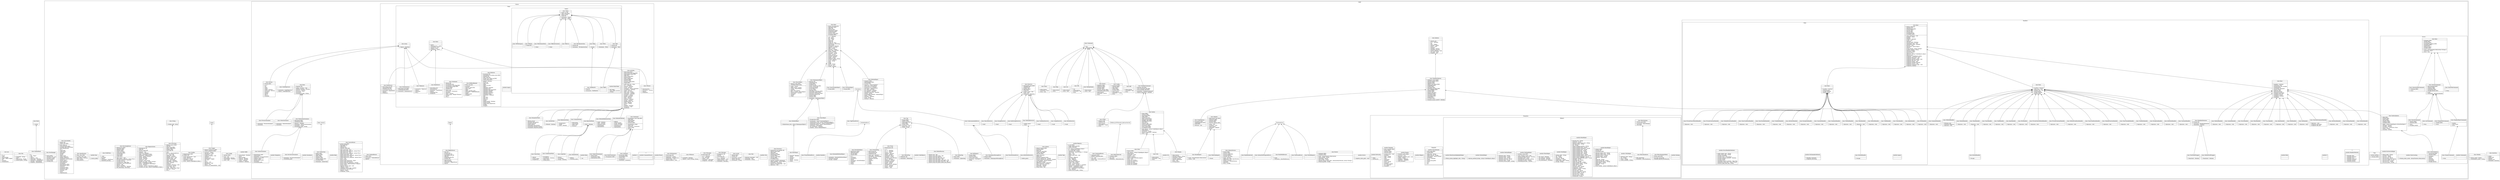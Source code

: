 digraph yard {
  graph [rankdir=BT rank=sink outputMode=nodesfirst packMode="graph" splines=true];
  node [shape=record rank=sink rankType=sink];
  Root [label="{root root||+ \#__p\l+ \#init\l+ \#javascripts\l+ \#log\ \:\ YARD\:\:Logger\l+ \#P\l+ \#search\l+ \#stylesheets\l}" rank=sink];
  File [label="{class File||+ cleanpath\ \:\ String\l+ open\!\l+ read_binary\ \:\ String\l+ relative_path\ \:\ String\l}" rank=sink];
  subgraph cluster_File {
    label = "File"; labelloc=b;
  }
  Hash [label="{class Hash||+ create\l}" rank=sink];
  subgraph cluster_Hash {
    label = "Hash"; labelloc=b;
  }
  Array [label="{class Array||+ \#place\ \:\ Insertion\l}" rank=sink];
  subgraph cluster_Array {
    label = "Array"; labelloc=b;
  }
  String [label="{class String||+ \#shell_split\ \:\ Array\l}" rank=sink];
  subgraph cluster_String {
    label = "String"; labelloc=b;
  }
  Module [label="{class Module||+ \#class_name\ \:\ String\l+ \#namespace_name\ \:\ String\l}" rank=sink];
  subgraph cluster_Module {
    label = "Module"; labelloc=b;
  }
  Insertion [label="{class Insertion||+ \#after\l+ \#after_any\l+ \#before\l+ \#before_any\l+ \#initialize\ \:\ Insertion\l}" rank=sink];
  subgraph cluster_Insertion {
    label = "Insertion"; labelloc=b;
  }
  SymbolHash [label="{class SymbolHash||+ \[\]\l+ \#\[\]\ \:\ Object\l+ \#\[\]\=\l+ \#delete\ \:\ void\l+ \#has_key\?\ \:\ Boolean\l+ \#initialize\ \:\ SymbolHash\l+ \#merge\ \:\ SymbolHash\l+ \#update\ \:\ SymbolHash\l}" rank=sink];
  subgraph cluster_SymbolHash {
    label = "SymbolHash"; labelloc=b;
  }
  SymbolHash -> Hash;
  subgraph cluster_ {
    label = ""; labelloc=b;
    YARD [label="{module YARD||+ load_plugins\ \:\ Boolean\l+ parse\l+ parse_string\l+ ruby18\?\ \:\ Boolean\l+ ruby19\?\ \:\ Boolean\l+ ruby2\?\ \:\ Boolean\l+ windows\?\ \:\ Boolean\l}" rank=sink];
    YARD_Config [label="{class Config|+ options [RW]\l|+ load\ \:\ void\l+ load_plugin\ \:\ Boolean\l+ load_plugins\ \:\ Boolean\l+ save\ \:\ void\l}" rank=sink];
    subgraph cluster_YARD_Config {
      label = "Config"; labelloc=b;
    }
    YARD_Options [label="{class Options||+ default_attr\l+ \#\=\=\ \:\ Boolean\l+ \#\[\]\l+ \#\[\]\=\ \:\ Object\l+ \#delete\ \:\ Object\l+ \#each\ \:\ void\l+ \#inspect\l+ \#merge\ \:\ Options\l+ \#method_missing\l+ \#reset_defaults\ \:\ void\l+ \#to_hash\ \:\ Hash\l+ \#update\ \:\ self\l}" rank=sink];
    subgraph cluster_YARD_Options {
      label = "Options"; labelloc=b;
    }
    YARD_Logger [label="{class Logger|+ \#show_backtraces [RW]\l+ \#show_progress [RW]\l|+ instance\ \:\ Logger\l+ \#backtrace\ \:\ void\l+ \#capture\ \:\ void\l+ \#clear_progress\ \:\ void\l+ \#debug\l+ \#enter_level\l+ \#initialize\ \:\ Logger\l+ \#io\ \:\ IO\l+ \#io\=\l+ \#print\ \:\ void\l+ \#progress\ \:\ void\l+ \#puts\ \:\ void\l+ \#warn_no_continuations\ \:\ void\l}" rank=sink];
    subgraph cluster_YARD_Logger {
      label = "Logger"; labelloc=b;
    }
    YARD_Logger -> Logger;
    YARD_Verifier [label="{class Verifier|+ \#expressions [RW]\l# \#object [R]\l|+ \#add_expressions\ \:\ void\l+ \#call\ \:\ Boolean\l+ \#initialize\ \:\ Verifier\l+ \#method_missing\l+ \#run\ \:\ Array\<CodeObjects\:\:Base\>\l}" rank=sink];
    subgraph cluster_YARD_Verifier {
      label = "Verifier"; labelloc=b;
    }
    YARD_Docstring [label="{class Docstring|+ default_parser [RW]\l+ \#all [R]\l+ \#hash_flag [RW]\l+ \#line_range [RW]\l+ \#object [RW]\l+ \#ref_tags [R]\l|+ new\!\l+ parser\ \:\ DocstringParser\l+ \#\+\ \:\ Docstring\l+ \#add_tag\ \:\ void\l+ \#blank\?\ \:\ Boolean\l+ \#delete_tag_if\ \:\ void\l+ \#delete_tags\ \:\ void\l+ \#dup\ \:\ Docstring\l+ \#has_tag\?\ \:\ Boolean\l+ \#initialize\ \:\ Docstring\l+ \#line\ \:\ Fixnum\l+ \#replace\l+ \#resolve_reference\ \:\ void\l+ \#summary\ \:\ String\l+ \#tag\ \:\ Tags\:\:Tag\l+ \#tags\ \:\ Array\<Tags\:\:Tag\>\l+ \#to_raw\ \:\ String\l+ \#to_s\l}" rank=sink];
    subgraph cluster_YARD_Docstring {
      label = "Docstring"; labelloc=b;
    }
    YARD_Docstring -> String;
    YARD_RegistryStore [label="{class RegistryStore|+ \#checksums [R]\l+ \#file [R]\l+ \#proxy_types [R]\l|+ \#delete\ \:\ void\l+ \#destroy\ \:\ Boolean\l+ \#get\ \:\ CodeObjects\:\:Base\l+ \#initialize\ \:\ RegistryStore\l+ \#keys\ \:\ Array\<Symbol\>\l+ \#load\ \:\ Boolean\l+ \#load\!\ \:\ Boolean\l+ \#load_all\ \:\ void\l+ \#locale\ \:\ I18n\:\:Locale\l+ \#paths_for_type\ \:\ Array\<String\>\l+ \#put\ \:\ CodeObjects\:\:Base\l+ \#root\ \:\ CodeObjects\:\:RootObject\l+ \#save\ \:\ Boolean\l+ \#values\ \:\ Array\<CodeObjects\:\:Base\>\l+ \#values_for_type\ \:\ Array\<CodeObjects\:\:Base\>\l}" rank=sink];
    subgraph cluster_YARD_RegistryStore {
      label = "RegistryStore"; labelloc=b;
    }
    YARD_DocstringParser [label="{class DocstringParser|+ \#directives [RW]\l+ \#handler [RW]\l+ \#library [RW]\l+ \#object [RW]\l+ \#raw_text [RW]\l+ \#reference [RW]\l+ \#state [RW]\l+ \#tags [RW]\l+ \#text [RW]\l|+ after_parse\ \:\ void\l+ after_parse_callbacks\ \:\ Array\<Proc\>\l+ \#create_directive\ \:\ Directive\l+ \#create_ref_tag\l+ \#create_tag\ \:\ Tags\:\:Tag\l+ \#initialize\ \:\ DocstringParser\l+ \#parse\ \:\ self\l+ \#parse_content\l+ \#tag_is_directive\?\ \:\ Boolean\l+ \#to_docstring\ \:\ Docstring\l}" rank=sink];
    subgraph cluster_YARD_DocstringParser {
      label = "DocstringParser"; labelloc=b;
    }
    YARD_StubProxy [label="{class StubProxy||+ _load\l+ \#_dump\l+ \#hash\l+ \#initialize\ \:\ StubProxy\l+ \#method_missing\l}" rank=sink];
    subgraph cluster_YARD_StubProxy {
      label = "StubProxy"; labelloc=b;
    }
    subgraph cluster_YARD {
      label = "YARD"; labelloc=b;
      YARD_Server [label="{module Server||+ register_static_path\ \:\ void\l}" rank=sink];
      YARD_Server_Router [label="{class Router|+ \#adapter [RW]\l+ \#request [RW]\l|+ \#call\ \:\ Array\(Numeric\,Hash\,Array\)\l+ \#docs_prefix\ \:\ String\l+ \#initialize\ \:\ Router\l+ \#list_prefix\ \:\ String\l+ \#parse_library_from_path\ \:\ Array\(LibraryVersion\,\ Array\<String\>\)\l+ \#search_prefix\ \:\ String\l}" rank=sink];
      subgraph cluster_YARD_Server_Router {
        label = "Router"; labelloc=b;
      }
      YARD_Server_FinishRequest [label="{class FinishRequest||}" rank=sink];
      subgraph cluster_YARD_Server_FinishRequest {
        label = "FinishRequest"; labelloc=b;
      }
      YARD_Server_FinishRequest -> RuntimeError;
      YARD_Server_NotFoundError [label="{class NotFoundError||}" rank=sink];
      subgraph cluster_YARD_Server_NotFoundError {
        label = "NotFoundError"; labelloc=b;
      }
      YARD_Server_NotFoundError -> RuntimeError;
      YARD_Server_Adapter [label="{class Adapter|+ \#document_root [RW]\l+ \#libraries [RW]\l+ \#options [RW]\l+ \#router [RW]\l+ \#server_options [RW]\l|+ setup\ \:\ void\l+ shutdown\ \:\ void\l+ \#add_library\l+ \#initialize\ \:\ Adapter\l+ \#start\l}" rank=sink];
      subgraph cluster_YARD_Server_Adapter {
        label = "Adapter"; labelloc=b;
      }
      YARD_Server_RackMiddleware [label="{class RackMiddleware||+ \#call\l+ \#initialize\ \:\ RackMiddleware\l}" rank=sink];
      subgraph cluster_YARD_Server_RackMiddleware {
        label = "RackMiddleware"; labelloc=b;
      }
      YARD_Server_RackAdapter [label="{class RackAdapter||+ \#call\ \:\ Array\(Numeric\,Hash\,Array\)\l+ \#start\ \:\ void\l}" rank=sink];
      subgraph cluster_YARD_Server_RackAdapter {
        label = "RackAdapter"; labelloc=b;
      }
      YARD_Server_RackAdapter -> YARD_Server_Adapter;
      YARD_Server_LibraryNotPreparedError [label="{class LibraryNotPreparedError||}" rank=sink];
      subgraph cluster_YARD_Server_LibraryNotPreparedError {
        label = "LibraryNotPreparedError"; labelloc=b;
      }
      YARD_Server_LibraryNotPreparedError -> RuntimeError;
      YARD_Server_LibraryVersion [label="{class LibraryVersion|+ \#name [RW]\l+ \#source [RW]\l+ \#source_path [RW]\l+ \#version [RW]\l+ \#yardoc_file [RW]\l|+ \#eql\?\ \:\ Boolean\l+ \#gemspec\ \:\ Gem\:\:Specification\l+ \#hash\ \:\ Fixnum\l+ \#initialize\ \:\ LibraryVersion\l+ \#prepare\!\l+ \#to_s\ \:\ String\l}" rank=sink];
      subgraph cluster_YARD_Server_LibraryVersion {
        label = "LibraryVersion"; labelloc=b;
      }
      YARD_Server_WebrickAdapter [label="{class WebrickAdapter||+ \#start\l}" rank=sink];
      subgraph cluster_YARD_Server_WebrickAdapter {
        label = "WebrickAdapter"; labelloc=b;
      }
      YARD_Server_WebrickAdapter -> YARD_Server_Adapter;
      YARD_Server_WebrickServlet [label="{class WebrickServlet|+ \#adapter [RW]\l|+ \#do_GET\l+ \#initialize\ \:\ WebrickServlet\l}" rank=sink];
      subgraph cluster_YARD_Server_WebrickServlet {
        label = "WebrickServlet"; labelloc=b;
      }
      YARD_Server_WebrickServlet -> WEBrick_HTTPServlet_AbstractServlet;
      YARD_Server_DocServerSerializer [label="{class DocServerSerializer||+ \#initialize\ \:\ DocServerSerializer\l+ \#serialized_path\l}" rank=sink];
      subgraph cluster_YARD_Server_DocServerSerializer {
        label = "DocServerSerializer"; labelloc=b;
      }
      YARD_Server_DocServerSerializer -> YARD_Serializers_FileSystemSerializer;
      subgraph cluster_YARD_Server {
        label = "Server"; labelloc=b;
        YARD_Server_Commands [label="{module Commands||}" rank=sink];
        YARD_Server_Commands_Base [label="{class Base|+ \#adapter [RW]\l+ \#body [RW]\l+ \#caching [RW]\l+ \#command_options [RW]\l+ \#headers [RW]\l+ \#path [RW]\l+ \#request [RW]\l+ \#status [RW]\l|+ \#call\ \:\ Array\(Numeric\,Hash\,Array\<String\>\)\l+ \#initialize\ \:\ Base\l+ \#run\ \:\ void\l}" rank=sink];
        subgraph cluster_YARD_Server_Commands_Base {
          label = "Base"; labelloc=b;
        }
        YARD_Server_Commands_ListCommand [label="{class ListCommand||+ \#run\l}" rank=sink];
        subgraph cluster_YARD_Server_Commands_ListCommand {
          label = "ListCommand"; labelloc=b;
        }
        YARD_Server_Commands_ListCommand -> YARD_Server_Commands_LibraryCommand;
        YARD_Server_Commands_SearchCommand [label="{class SearchCommand|+ \#query [RW]\l+ \#results [RW]\l|+ \#run\l+ \#visible_results\l}" rank=sink];
        subgraph cluster_YARD_Server_Commands_SearchCommand {
          label = "SearchCommand"; labelloc=b;
        }
        YARD_Server_Commands_SearchCommand -> YARD_Server_Commands_LibraryCommand;
        YARD_Server_Commands_FramesCommand [label="{class FramesCommand||+ \#run\l}" rank=sink];
        subgraph cluster_YARD_Server_Commands_FramesCommand {
          label = "FramesCommand"; labelloc=b;
        }
        YARD_Server_Commands_FramesCommand -> YARD_Server_Commands_DisplayObjectCommand;
        YARD_Server_Commands_LibraryOptions [label="{class LibraryOptions|+ \#command [RW]\l+ \#frames [RW]\l|+ \#adapter\l+ \#each\l+ \#library\l+ \#serialize\l+ \#serializer\l+ \#single_library\l}" rank=sink];
        subgraph cluster_YARD_Server_Commands_LibraryOptions {
          label = "LibraryOptions"; labelloc=b;
        }
        YARD_Server_Commands_LibraryOptions -> YARD_CLI_YardocOptions;
        YARD_Server_Commands_LibraryCommand [label="{class LibraryCommand|+ \#incremental [RW]\l+ \#library [RW]\l+ \#options [RW]\l+ \#serializer [RW]\l+ \#single_library [RW]\l|+ \#call\l+ \#initialize\ \:\ LibraryCommand\l}" rank=sink];
        subgraph cluster_YARD_Server_Commands_LibraryCommand {
          label = "LibraryCommand"; labelloc=b;
        }
        YARD_Server_Commands_LibraryCommand -> YARD_Server_Commands_Base;
        YARD_Server_Commands_StaticFileCommand [label="{class StaticFileCommand||+ \#run\l}" rank=sink];
        subgraph cluster_YARD_Server_Commands_StaticFileCommand {
          label = "StaticFileCommand"; labelloc=b;
        }
        YARD_Server_Commands_StaticFileCommand -> YARD_Server_Commands_Base;
        YARD_Server_Commands_DisplayFileCommand [label="{class DisplayFileCommand|+ \#index [RW]\l|+ \#run\l}" rank=sink];
        subgraph cluster_YARD_Server_Commands_DisplayFileCommand {
          label = "DisplayFileCommand"; labelloc=b;
        }
        YARD_Server_Commands_DisplayFileCommand -> YARD_Server_Commands_LibraryCommand;
        YARD_Server_Commands_LibraryIndexCommand [label="{class LibraryIndexCommand|+ \#options [RW]\l|+ \#run\l}" rank=sink];
        subgraph cluster_YARD_Server_Commands_LibraryIndexCommand {
          label = "LibraryIndexCommand"; labelloc=b;
        }
        YARD_Server_Commands_LibraryIndexCommand -> YARD_Server_Commands_Base;
        YARD_Server_Commands_DisplayObjectCommand [label="{class DisplayObjectCommand||+ \#index\l+ \#not_found\l+ \#run\l}" rank=sink];
        subgraph cluster_YARD_Server_Commands_DisplayObjectCommand {
          label = "DisplayObjectCommand"; labelloc=b;
        }
        YARD_Server_Commands_DisplayObjectCommand -> YARD_Server_Commands_LibraryCommand;
        subgraph cluster_YARD_Server_Commands {
          label = "Commands"; labelloc=b;
        }
        YARD_Server_StaticCaching [label="{module StaticCaching||+ \#check_static_cache\ \:\ Array\(Numeric\,Hash\,Array\)\l}" rank=sink];
        subgraph cluster_YARD_Server_StaticCaching {
          label = "StaticCaching"; labelloc=b;
        }
        YARD_Server_DocServerHelper [label="{module DocServerHelper||+ \#base_path\ \:\ String\l+ \#router\ \:\ Router\l+ \#url_for\ \:\ String\l+ \#url_for_file\ \:\ String\l+ \#url_for_frameset\ \:\ String\l+ \#url_for_index\ \:\ String\l+ \#url_for_list\ \:\ String\l+ \#url_for_main\ \:\ String\l}" rank=sink];
        subgraph cluster_YARD_Server_DocServerHelper {
          label = "DocServerHelper"; labelloc=b;
        }
      }
      YARD_CLI [label="{module CLI||}" rank=sink];
      YARD_CLI_YRI [label="{class YRI||+ run\l+ \#description\l+ \#initialize\ \:\ YRI\l+ \#run\l}" rank=sink];
      subgraph cluster_YARD_CLI_YRI {
        label = "YRI"; labelloc=b;
      }
      YARD_CLI_YRI -> YARD_CLI_Command;
      YARD_CLI_List [label="{class List||+ \#description\l+ \#run\ \:\ void\l}" rank=sink];
      subgraph cluster_YARD_CLI_List {
        label = "List"; labelloc=b;
      }
      YARD_CLI_List -> YARD_CLI_Command;
      YARD_CLI_Help [label="{class Help||+ \#description\l+ \#run\l}" rank=sink];
      subgraph cluster_YARD_CLI_Help {
        label = "Help"; labelloc=b;
      }
      YARD_CLI_Help -> YARD_CLI_Command;
      YARD_CLI_I18n [label="{class I18n||+ \#description\l+ \#initialize\ \:\ I18n\l+ \#run\l}" rank=sink];
      subgraph cluster_YARD_CLI_I18n {
        label = "I18n"; labelloc=b;
      }
      YARD_CLI_I18n -> YARD_CLI_Yardoc;
      YARD_CLI_Gems [label="{class Gems||+ \#description\l+ \#initialize\ \:\ Gems\l+ \#run\ \:\ void\l}" rank=sink];
      subgraph cluster_YARD_CLI_Gems {
        label = "Gems"; labelloc=b;
      }
      YARD_CLI_Gems -> YARD_CLI_Command;
      YARD_CLI_Diff [label="{class Diff||+ \#description\l+ \#initialize\ \:\ Diff\l+ \#run\l}" rank=sink];
      subgraph cluster_YARD_CLI_Diff {
        label = "Diff"; labelloc=b;
      }
      YARD_CLI_Diff -> YARD_CLI_Command;
      YARD_CLI_GraphOptions [label="{class GraphOptions|+ \#contents [RW]\l+ \#dependencies [RW]\l+ \#full [RW]\l|+ \#format\ \:\ \:dot\l}" rank=sink];
      subgraph cluster_YARD_CLI_GraphOptions {
        label = "GraphOptions"; labelloc=b;
      }
      YARD_CLI_GraphOptions -> YARD_Templates_TemplateOptions;
      YARD_CLI_Graph [label="{class Graph|+ \#objects [R]\l+ \#options [R]\l|+ \#description\l+ \#initialize\ \:\ Graph\l+ \#run\l}" rank=sink];
      subgraph cluster_YARD_CLI_Graph {
        label = "Graph"; labelloc=b;
      }
      YARD_CLI_Graph -> YARD_CLI_YardoptsCommand;
      YARD_CLI_Stats [label="{class Stats|+ \#parse [RW]\l|+ \#all_objects\ \:\ Array\<CodeObjects\:\:Base\>\l+ \#description\l+ \#initialize\ \:\ Stats\l+ \#output\ \:\ void\l+ \#print_statistics\l+ \#print_undocumented_objects\l+ \#run\ \:\ void\l+ \#stats_for_classes\l+ \#stats_for_constants\l+ \#stats_for_files\l+ \#stats_for_methods\l+ \#stats_for_modules\l}" rank=sink];
      subgraph cluster_YARD_CLI_Stats {
        label = "Stats"; labelloc=b;
      }
      YARD_CLI_Stats -> YARD_CLI_Yardoc;
      YARD_CLI_YardocOptions [label="{class YardocOptions|+ \#file [RW]\l+ \#index [RW]\l+ \#item [RW]\l+ \#locale [RW]\l+ \#objects [RW]\l+ \#readme [RW]\l|+ \#files\ \:\ Array\<CodeObjects\:\:ExtraFileObject\>\l+ \#format\ \:\ Symbol\l+ \#onefile\ \:\ Boolean\l+ \#serializer\ \:\ Serializers\:\:Base\l+ \#title\ \:\ String\l+ \#verifier\ \:\ Verifier\l}" rank=sink];
      subgraph cluster_YARD_CLI_YardocOptions {
        label = "YardocOptions"; labelloc=b;
      }
      YARD_CLI_YardocOptions -> YARD_Templates_TemplateOptions;
      YARD_CLI_Yardoc [label="{class Yardoc|+ \#apis [RW]\l+ \#assets [RW]\l+ \#excluded [RW]\l+ \#files [RW]\l+ \#generate [RW]\l+ \#has_markup [RW]\l+ \#hidden_apis [RW]\l+ \#hidden_tags [RW]\l+ \#list [RW]\l+ \#options [R]\l+ \#save_yardoc [RW]\l+ \#statistics [RW]\l+ \#use_cache [RW]\l+ \#visibilities [RW]\l|+ \#all_objects\ \:\ Array\<CodeObjects\:\:Base\>\l+ \#description\l+ \#initialize\ \:\ Yardoc\l+ \#parse_arguments\ \:\ Boolean\l+ \#run\ \:\ void\l}" rank=sink];
      subgraph cluster_YARD_CLI_Yardoc {
        label = "Yardoc"; labelloc=b;
      }
      YARD_CLI_Yardoc -> YARD_CLI_YardoptsCommand;
      YARD_CLI_Config [label="{class Config|+ \#append [RW]\l+ \#as_list [RW]\l+ \#key [RW]\l+ \#reset [RW]\l+ \#values [RW]\l|+ \#description\l+ \#initialize\ \:\ Config\l+ \#run\l}" rank=sink];
      subgraph cluster_YARD_CLI_Config {
        label = "Config"; labelloc=b;
      }
      YARD_CLI_Config -> YARD_CLI_Command;
      YARD_CLI_Server [label="{class Server|+ \#adapter [RW]\l+ \#libraries [RW]\l+ \#options [RW]\l+ \#scripts [RW]\l+ \#server_options [RW]\l+ \#template_paths [RW]\l|+ \#description\l+ \#initialize\ \:\ Server\l+ \#run\l}" rank=sink];
      subgraph cluster_YARD_CLI_Server {
        label = "Server"; labelloc=b;
      }
      YARD_CLI_Server -> YARD_CLI_Command;
      YARD_CLI_Command [label="{class Command||+ run\l+ \#description\l}" rank=sink];
      subgraph cluster_YARD_CLI_Command {
        label = "Command"; labelloc=b;
      }
      YARD_CLI_Display [label="{class Display||+ \#description\l+ \#format_objects\ \:\ String\l+ \#initialize\ \:\ Display\l+ \#output_options\l+ \#parse_arguments\l+ \#run\ \:\ void\l+ \#wrap_layout\l}" rank=sink];
      subgraph cluster_YARD_CLI_Display {
        label = "Display"; labelloc=b;
      }
      YARD_CLI_Display -> YARD_CLI_Yardoc;
      YARD_CLI_MarkupTypes [label="{class MarkupTypes||+ \#description\l+ \#run\ \:\ void\l}" rank=sink];
      subgraph cluster_YARD_CLI_MarkupTypes {
        label = "MarkupTypes"; labelloc=b;
      }
      YARD_CLI_MarkupTypes -> YARD_CLI_Command;
      YARD_CLI_CommandParser [label="{class CommandParser|+ commands [RW]\l+ default_command [RW]\l|+ run\ \:\ void\l+ \#initialize\ \:\ CommandParser\l+ \#run\ \:\ void\l}" rank=sink];
      subgraph cluster_YARD_CLI_CommandParser {
        label = "CommandParser"; labelloc=b;
      }
      YARD_CLI_YardoptsCommand [label="{class YardoptsCommand|+ \#options_file [RW]\l+ \#use_document_file [RW]\l+ \#use_yardopts_file [RW]\l|+ \#initialize\ \:\ YardoptsCommand\l+ \#parse_arguments\ \:\ Boolean\l}" rank=sink];
      subgraph cluster_YARD_CLI_YardoptsCommand {
        label = "YardoptsCommand"; labelloc=b;
      }
      YARD_CLI_YardoptsCommand -> YARD_CLI_Command;
      subgraph cluster_YARD_CLI {
        label = "CLI"; labelloc=b;
      }
      YARD_Registry [label="{module Registry|+ po_dir [RW]\l+ single_object_db [RW]\l+ yardoc_file [RW]\l|+ all\ \:\ Array\<CodeObjects\:\:Base\>\l+ at\ \:\ CodeObjects\:\:Base\l+ checksum_for\ \:\ String\l+ checksums\ \:\ Hash\{String\ \=\>\ String\}\l+ clear\ \:\ void\l+ delete\ \:\ void\l+ delete_from_disk\ \:\ void\l+ each\l+ instance\ \:\ Registry\l+ load\ \:\ Registry\l+ load\!\ \:\ Registry\l+ load_all\ \:\ Registry\l+ load_yardoc\ \:\ Registry\l+ locale\ \:\ I18n\:\:Locale\l+ paths\ \:\ Array\<String\>\l+ proxy_types\ \:\ \{String\ \=\>\ Symbol\}\l+ register\ \:\ CodeObjects\:\:Base\l+ resolve\ \:\ CodeObjects\:\:Base\l+ root\ \:\ CodeObjects\:\:RootObject\l+ save\ \:\ Boolean\l+ yardoc_file_for_gem\ \:\ String\l}" rank=sink];
      subgraph cluster_YARD_Registry {
        label = "Registry"; labelloc=b;
      }
      YARD_Tags [label="{module Tags||}" rank=sink];
      YARD_Tags_Tag [label="{class Tag|+ \#name [RW]\l+ \#object [RW]\l+ \#tag_name [RW]\l+ \#text [RW]\l+ \#types [RW]\l|+ \#initialize\ \:\ Tag\l+ \#type\ \:\ String\l}" rank=sink];
      subgraph cluster_YARD_Tags_Tag {
        label = "Tag"; labelloc=b;
      }
      YARD_Tags_Library [label="{class Library|+ default_factory [RW]\l+ instance [RW]\l+ labels [R]\l+ transitive_tags [RW]\l+ visible_tags [RW]\l+ \#factory [RW]\l|+ define_directive\l+ define_tag\l+ directive_method_name\l+ factory_method_for\ \:\ Symbol\l+ factory_method_for_directive\ \:\ Symbol\l+ sorted_labels\ \:\ Array\<Symbol\>\l+ tag_method_name\l+ \#directive_create\ \:\ Directive\l+ \#has_directive\?\ \:\ Boolean\l+ \#has_tag\?\ \:\ Boolean\l+ \#initialize\ \:\ Library\l+ \#tag_create\ \:\ Tag\l}" rank=sink];
      subgraph cluster_YARD_Tags_Library {
        label = "Library"; labelloc=b;
      }
      YARD_Tags_Directive [label="{class Directive|+ \#expanded_text [RW]\l+ \#handler [R]\l+ \#object [R]\l# \#parser [RW]\l+ \#tag [RW]\l|+ \#after_parse\ \:\ void\l+ \#call\ \:\ void\l+ \#initialize\ \:\ Directive\l}" rank=sink];
      subgraph cluster_YARD_Tags_Directive {
        label = "Directive"; labelloc=b;
      }
      YARD_Tags_EndGroupDirective [label="{class EndGroupDirective||+ \#call\l}" rank=sink];
      subgraph cluster_YARD_Tags_EndGroupDirective {
        label = "EndGroupDirective"; labelloc=b;
      }
      YARD_Tags_EndGroupDirective -> YARD_Tags_Directive;
      YARD_Tags_GroupDirective [label="{class GroupDirective||+ \#call\l}" rank=sink];
      subgraph cluster_YARD_Tags_GroupDirective {
        label = "GroupDirective"; labelloc=b;
      }
      YARD_Tags_GroupDirective -> YARD_Tags_Directive;
      YARD_Tags_MacroDirective [label="{class MacroDirective||+ \#call\l}" rank=sink];
      subgraph cluster_YARD_Tags_MacroDirective {
        label = "MacroDirective"; labelloc=b;
      }
      YARD_Tags_MacroDirective -> YARD_Tags_Directive;
      YARD_Tags_MethodDirective [label="{class MethodDirective||+ \#after_parse\l+ \#call\l}" rank=sink];
      subgraph cluster_YARD_Tags_MethodDirective {
        label = "MethodDirective"; labelloc=b;
      }
      YARD_Tags_MethodDirective -> YARD_Tags_Directive;
      YARD_Tags_AttributeDirective [label="{class AttributeDirective||+ \#after_parse\l}" rank=sink];
      subgraph cluster_YARD_Tags_AttributeDirective {
        label = "AttributeDirective"; labelloc=b;
      }
      YARD_Tags_AttributeDirective -> YARD_Tags_MethodDirective;
      YARD_Tags_ParseDirective [label="{class ParseDirective||+ \#call\l}" rank=sink];
      subgraph cluster_YARD_Tags_ParseDirective {
        label = "ParseDirective"; labelloc=b;
      }
      YARD_Tags_ParseDirective -> YARD_Tags_Directive;
      YARD_Tags_ScopeDirective [label="{class ScopeDirective||+ \#call\l}" rank=sink];
      subgraph cluster_YARD_Tags_ScopeDirective {
        label = "ScopeDirective"; labelloc=b;
      }
      YARD_Tags_ScopeDirective -> YARD_Tags_Directive;
      YARD_Tags_VisibilityDirective [label="{class VisibilityDirective||+ \#call\l}" rank=sink];
      subgraph cluster_YARD_Tags_VisibilityDirective {
        label = "VisibilityDirective"; labelloc=b;
      }
      YARD_Tags_VisibilityDirective -> YARD_Tags_Directive;
      YARD_Tags_OptionTag [label="{class OptionTag|+ \#pair [RW]\l|+ \#initialize\ \:\ OptionTag\l}" rank=sink];
      subgraph cluster_YARD_Tags_OptionTag {
        label = "OptionTag"; labelloc=b;
      }
      YARD_Tags_OptionTag -> YARD_Tags_Tag;
      YARD_Tags_DefaultTag [label="{class DefaultTag|+ \#defaults [R]\l|+ \#initialize\ \:\ DefaultTag\l}" rank=sink];
      subgraph cluster_YARD_Tags_DefaultTag {
        label = "DefaultTag"; labelloc=b;
      }
      YARD_Tags_DefaultTag -> YARD_Tags_Tag;
      YARD_Tags_RefTagList [label="{class RefTagList|+ \#name [RW]\l+ \#owner [RW]\l+ \#tag_name [RW]\l|+ \#initialize\ \:\ RefTagList\l+ \#tags\l}" rank=sink];
      subgraph cluster_YARD_Tags_RefTagList {
        label = "RefTagList"; labelloc=b;
      }
      YARD_Tags_OverloadTag [label="{class OverloadTag|+ \#docstring [R]\l+ \#parameters [R]\l+ \#signature [R]\l|+ \#has_tag\?\ \:\ Boolean\l+ \#initialize\ \:\ OverloadTag\l+ \#is_a\?\ \:\ Boolean\l+ \#method_missing\l+ \#name\l+ \#object\=\l+ \#tag\l+ \#tags\l+ \#type\l}" rank=sink];
      subgraph cluster_YARD_Tags_OverloadTag {
        label = "OverloadTag"; labelloc=b;
      }
      YARD_Tags_OverloadTag -> YARD_Tags_Tag;
      YARD_Tags_DefaultFactory [label="{class DefaultFactory||+ \#parse_tag\ \:\ Tag\l+ \#parse_tag_with_name\ \:\ Tag\l+ \#parse_tag_with_options\l+ \#parse_tag_with_title_and_text\l+ \#parse_tag_with_types\ \:\ Tag\l+ \#parse_tag_with_types_and_name\ \:\ Tag\l+ \#parse_tag_with_types_and_title\ \:\ Tag\l+ \#parse_tag_with_types_name_and_default\l}" rank=sink];
      subgraph cluster_YARD_Tags_DefaultFactory {
        label = "DefaultFactory"; labelloc=b;
      }
      YARD_Tags_TagFormatError [label="{class TagFormatError||}" rank=sink];
      subgraph cluster_YARD_Tags_TagFormatError {
        label = "TagFormatError"; labelloc=b;
      }
      YARD_Tags_TagFormatError -> Exception;
      subgraph cluster_YARD_Tags {
        label = "Tags"; labelloc=b;
        YARD_Tags_RefTag [label="{module RefTag|+ \#owner [RW]\l|}" rank=sink];
        subgraph cluster_YARD_Tags_RefTag {
          label = "RefTag"; labelloc=b;
        }
      }
      YARD_CodeObjects [label="{module CodeObjects||}" rank=sink];
      YARD_CodeObjects_CodeObjectList [label="{class CodeObjectList||+ \#initialize\ \:\ CodeObjectList\l+ \#push\ \:\ CodeObjectList\l}" rank=sink];
      subgraph cluster_YARD_CodeObjects_CodeObjectList {
        label = "CodeObjectList"; labelloc=b;
      }
      YARD_CodeObjects_CodeObjectList -> Array;
      YARD_CodeObjects_Base [label="{class Base|+ \#base_docstring [R]\l+ \#dynamic [RW]\l+ \#files [R]\l+ \#group [RW]\l+ \#namespace [RW]\l+ \#signature [RW]\l+ \#source [RW]\l+ \#source_type [RW]\l+ \#visibility [RW]\l|+ \=\=\=\ \:\ Boolean\l+ new\ \:\ Base\l+ \#\[\]\ \:\ Object\l+ \#\[\]\=\ \:\ void\l+ \#add_file\l+ \#add_tag\l+ \#copy_to\ \:\ Base\l+ \#docstring\ \:\ Docstring\l+ \#docstring\=\l+ \#dynamic\?\ \:\ Boolean\l+ \#equal\?\ \:\ Boolean\l+ \#file\ \:\ String\l+ \#format\ \:\ String\l+ \#has_tag\?\ \:\ Boolean\l+ \#hash\ \:\ Integer\l+ \#initialize\ \:\ Base\l+ \#inspect\ \:\ String\l+ \#line\ \:\ Fixnum\l+ \#method_missing\l+ \#name\ \:\ Symbol\l+ \#path\ \:\ String\l+ \#relative_path\ \:\ String\l+ \#root\?\ \:\ Boolean\l+ \#sep\ \:\ String\l+ \#tag\l+ \#tags\l+ \#title\ \:\ String\l+ \#to_ary\ \:\ nil\l+ \#type\ \:\ Symbol\l}" rank=sink];
      subgraph cluster_YARD_CodeObjects_Base {
        label = "Base"; labelloc=b;
      }
      YARD_CodeObjects_ProxyMethodError [label="{class ProxyMethodError||}" rank=sink];
      subgraph cluster_YARD_CodeObjects_ProxyMethodError {
        label = "ProxyMethodError"; labelloc=b;
      }
      YARD_CodeObjects_ProxyMethodError -> NoMethodError;
      YARD_CodeObjects_Proxy [label="{class Proxy|+ \#namespace [R]\l|+ \=\=\=\l+ \#\<\=\>\ \:\ Boolean\l+ \#\=\=\=\ \:\ Boolean\l+ \#class\ \:\ Class\l+ \#equal\?\ \:\ Boolean\l+ \#hash\ \:\ Integer\l+ \#initialize\ \:\ Proxy\l+ \#inspect\ \:\ String\l+ \#instance_of\?\ \:\ Boolean\l+ \#is_a\?\ \:\ Boolean\l+ \#kind_of\?\ \:\ Boolean\l+ \#method_missing\l+ \#name\ \:\ Symbol\l+ \#path\ \:\ String\l+ \#respond_to\?\ \:\ Boolean\l+ \#root\?\ \:\ Boolean\l+ \#type\ \:\ Symbol\l+ \#type\=\ \:\ void\l}" rank=sink];
      subgraph cluster_YARD_CodeObjects_Proxy {
        label = "Proxy"; labelloc=b;
      }
      YARD_CodeObjects_RootObject [label="{class RootObject||+ \#equal\?\ \:\ Boolean\l+ \#hash\l+ \#inspect\l+ \#path\l+ \#root\?\ \:\ Boolean\l+ \#title\l}" rank=sink];
      subgraph cluster_YARD_CodeObjects_RootObject {
        label = "RootObject"; labelloc=b;
      }
      YARD_CodeObjects_RootObject -> YARD_CodeObjects_ModuleObject;
      YARD_CodeObjects_ClassObject [label="{class ClassObject|+ \#superclass [RW]\l|+ \#constants\ \:\ Array\<ConstantObject\>\l+ \#inheritance_tree\ \:\ Array\<NamespaceObject\>\l+ \#inherited_constants\ \:\ Array\<ConstantObject\>\l+ \#inherited_meths\ \:\ Array\<MethodObject\>\l+ \#initialize\ \:\ ClassObject\l+ \#is_exception\?\ \:\ Boolean\l+ \#meths\ \:\ Array\<MethodObject\>\l}" rank=sink];
      subgraph cluster_YARD_CodeObjects_ClassObject {
        label = "ClassObject"; labelloc=b;
      }
      YARD_CodeObjects_ClassObject -> YARD_CodeObjects_NamespaceObject;
      YARD_CodeObjects_MacroObject [label="{class MacroObject|+ \#macro_data [RW]\l+ \#method_object [RW]\l|+ apply\ \:\ String\l+ apply_macro\ \:\ String\l+ create\ \:\ MacroObject\l+ expand\l+ find\ \:\ MacroObject\l+ find_or_create\ \:\ MacroObject\l+ \#attached\?\ \:\ Boolean\l+ \#expand\l+ \#path\l+ \#sep\l}" rank=sink];
      subgraph cluster_YARD_CodeObjects_MacroObject {
        label = "MacroObject"; labelloc=b;
      }
      YARD_CodeObjects_MacroObject -> YARD_CodeObjects_Base;
      YARD_CodeObjects_MethodObject [label="{class MethodObject|+ \#explicit [RW]\l+ \#parameters [RW]\l+ \#scope [RW]\l|+ \#aliases\ \:\ Array\<Symbol\>\l+ \#attr_info\ \:\ SymbolHash\l+ \#constructor\?\ \:\ Boolean\l+ \#initialize\ \:\ MethodObject\l+ \#is_alias\?\ \:\ Boolean\l+ \#is_attribute\?\ \:\ Boolean\l+ \#is_explicit\?\ \:\ Boolean\l+ \#module_function\?\ \:\ Boolean\l+ \#name\ \:\ String\l+ \#overridden_method\ \:\ MethodObject\l+ \#path\ \:\ String\l+ \#reader\?\ \:\ Boolean\l+ \#sep\ \:\ String\l+ \#writer\?\ \:\ Boolean\l}" rank=sink];
      subgraph cluster_YARD_CodeObjects_MethodObject {
        label = "MethodObject"; labelloc=b;
      }
      YARD_CodeObjects_MethodObject -> YARD_CodeObjects_Base;
      YARD_CodeObjects_ModuleObject [label="{class ModuleObject||+ \#inheritance_tree\ \:\ Array\<NamespaceObject\>\l}" rank=sink];
      subgraph cluster_YARD_CodeObjects_ModuleObject {
        label = "ModuleObject"; labelloc=b;
      }
      YARD_CodeObjects_ModuleObject -> YARD_CodeObjects_NamespaceObject;
      YARD_CodeObjects_ConstantObject [label="{class ConstantObject|+ \#value [RW]\l|}" rank=sink];
      subgraph cluster_YARD_CodeObjects_ConstantObject {
        label = "ConstantObject"; labelloc=b;
      }
      YARD_CodeObjects_ConstantObject -> YARD_CodeObjects_Base;
      YARD_CodeObjects_NamespaceObject [label="{class NamespaceObject|+ \#aliases [R]\l+ \#attributes [R]\l+ \#child [RW]\l+ \#children [R]\l+ \#class_attributes [RW]\l+ \#class_mixins [R]\l+ \#constants [RW]\l+ \#cvars [RW]\l+ \#groups [RW]\l+ \#included_constants [RW]\l+ \#included_meths [RW]\l+ \#instance_attributes [RW]\l+ \#instance_mixins [R]\l+ \#meths [RW]\l+ \#mixins [RW]\l|+ \#initialize\ \:\ NamespaceObject\l}" rank=sink];
      subgraph cluster_YARD_CodeObjects_NamespaceObject {
        label = "NamespaceObject"; labelloc=b;
      }
      YARD_CodeObjects_NamespaceObject -> YARD_CodeObjects_Base;
      YARD_CodeObjects_ExtraFileObject [label="{class ExtraFileObject|+ \#attributes [RW]\l+ \#filename [RW]\l+ \#locale [RW]\l+ \#name [RW]\l|+ \#\=\=\l+ \#contents\l+ \#contents\=\l+ \#hash\l+ \#initialize\ \:\ ExtraFileObject\l+ \#inspect\l+ \#title\l+ \#type\l}" rank=sink];
      subgraph cluster_YARD_CodeObjects_ExtraFileObject {
        label = "ExtraFileObject"; labelloc=b;
      }
      YARD_CodeObjects_ClassVariableObject [label="{class ClassVariableObject|+ \#value [RW]\l|}" rank=sink];
      subgraph cluster_YARD_CodeObjects_ClassVariableObject {
        label = "ClassVariableObject"; labelloc=b;
      }
      YARD_CodeObjects_ClassVariableObject -> YARD_CodeObjects_Base;
      YARD_CodeObjects_ExtendedMethodObject [label="{class ExtendedMethodObject||+ \#initialize\ \:\ ExtendedMethodObject\l+ \#method_missing\l+ \#scope\ \:\ Symbol\l}" rank=sink];
      subgraph cluster_YARD_CodeObjects_ExtendedMethodObject {
        label = "ExtendedMethodObject"; labelloc=b;
      }
      subgraph cluster_YARD_CodeObjects {
        label = "CodeObjects"; labelloc=b;
      }
      YARD_Handlers [label="{module Handlers||}" rank=sink];
      YARD_Handlers_HandlerAborted [label="{class HandlerAborted||}" rank=sink];
      subgraph cluster_YARD_Handlers_HandlerAborted {
        label = "HandlerAborted"; labelloc=b;
      }
      YARD_Handlers_HandlerAborted -> RuntimeError;
      YARD_Handlers_NamespaceMissingError [label="{class NamespaceMissingError|+ \#object [RW]\l|+ \#initialize\ \:\ NamespaceMissingError\l}" rank=sink];
      subgraph cluster_YARD_Handlers_NamespaceMissingError {
        label = "NamespaceMissingError"; labelloc=b;
      }
      YARD_Handlers_NamespaceMissingError -> YARD_Parser_UndocumentableError;
      YARD_Handlers_Base [label="{class Base|+ \#extra_state [R]\l+ \#globals [R]\l+ \#namespace [RW]\l+ \#owner [RW]\l+ \#parser [R]\l+ \#scope [RW]\l+ \#statement [R]\l+ \#visibility [RW]\l|+ clear_subclasses\ \:\ void\l+ handlers\ \:\ Array\l+ handles\l+ handles\?\ \:\ Boolean\l+ in_file\ \:\ void\l+ inherited\l+ matches_file\?\ \:\ Boolean\l+ namespace_only\ \:\ void\l+ namespace_only\?\ \:\ Boolean\l+ process\ \:\ void\l+ subclasses\ \:\ Array\<Base\>\l+ \#abort\!\l+ \#call_params\ \:\ Array\<String\>\l+ \#caller_method\ \:\ String\l+ \#ensure_loaded\!\l+ \#initialize\ \:\ Base\l+ \#parse_block\l+ \#process\ \:\ Array\<CodeObjects\:\:Base\>\l+ \#push_state\l+ \#register\ \:\ CodeObjects\:\:Base\l+ \#register_docstring\ \:\ void\l+ \#register_dynamic\ \:\ void\l+ \#register_ensure_loaded\ \:\ void\l+ \#register_file_info\ \:\ void\l+ \#register_group\ \:\ void\l+ \#register_module_function\l+ \#register_source\ \:\ void\l+ \#register_transitive_tags\ \:\ void\l+ \#register_visibility\l}" rank=sink];
      subgraph cluster_YARD_Handlers_Base {
        label = "Base"; labelloc=b;
      }
      YARD_Handlers_Processor [label="{class Processor|+ namespace_for_handler [R]\l+ \#extra_state [RW]\l+ \#file [RW]\l+ \#globals [RW]\l+ \#namespace [RW]\l+ \#owner [RW]\l+ \#parser_type [RW]\l+ \#scope [RW]\l+ \#visibility [RW]\l|+ register_handler_namespace\l+ \#find_handlers\ \:\ Array\<Base\>\l+ \#initialize\ \:\ Processor\l+ \#parse_remaining_files\ \:\ void\l+ \#process\ \:\ void\l}" rank=sink];
      subgraph cluster_YARD_Handlers_Processor {
        label = "Processor"; labelloc=b;
      }
      subgraph cluster_YARD_Handlers {
        label = "Handlers"; labelloc=b;
        YARD_Handlers_C [label="{module C||}" rank=sink];
        YARD_Handlers_C_Base [label="{class Base||+ handles\?\ \:\ Boolean\l+ statement_class\l+ \#namespace_for_variable\l+ \#namespaces\l+ \#override_comments\l+ \#parse_block\l+ \#process_file\l+ \#processed_files\l+ \#register_docstring\l+ \#register_file_info\l+ \#register_source\l+ \#register_visibility\l+ \#symbols\l}" rank=sink];
        subgraph cluster_YARD_Handlers_C_Base {
          label = "Base"; labelloc=b;
        }
        YARD_Handlers_C_Base -> YARD_Handlers_Base;
        YARD_Handlers_C_InitHandler [label="{class InitHandler||+ \#process\ \:\ void\l}" rank=sink];
        subgraph cluster_YARD_Handlers_C_InitHandler {
          label = "InitHandler"; labelloc=b;
        }
        YARD_Handlers_C_InitHandler -> YARD_Handlers_C_Base;
        YARD_Handlers_C_PathHandler [label="{class PathHandler||+ \#process\ \:\ void\l}" rank=sink];
        subgraph cluster_YARD_Handlers_C_PathHandler {
          label = "PathHandler"; labelloc=b;
        }
        YARD_Handlers_C_PathHandler -> YARD_Handlers_C_Base;
        YARD_Handlers_C_AliasHandler [label="{class AliasHandler||+ \#process\ \:\ void\l}" rank=sink];
        subgraph cluster_YARD_Handlers_C_AliasHandler {
          label = "AliasHandler"; labelloc=b;
        }
        YARD_Handlers_C_AliasHandler -> YARD_Handlers_C_Base;
        YARD_Handlers_C_ClassHandler [label="{class ClassHandler||+ \#process\ \:\ void\l}" rank=sink];
        subgraph cluster_YARD_Handlers_C_ClassHandler {
          label = "ClassHandler"; labelloc=b;
        }
        YARD_Handlers_C_ClassHandler -> YARD_Handlers_C_Base;
        YARD_Handlers_C_MixinHandler [label="{class MixinHandler||+ \#process\ \:\ void\l}" rank=sink];
        subgraph cluster_YARD_Handlers_C_MixinHandler {
          label = "MixinHandler"; labelloc=b;
        }
        YARD_Handlers_C_MixinHandler -> YARD_Handlers_C_Base;
        YARD_Handlers_C_StructHandler [label="{class StructHandler||+ \#process\ \:\ void\l}" rank=sink];
        subgraph cluster_YARD_Handlers_C_StructHandler {
          label = "StructHandler"; labelloc=b;
        }
        YARD_Handlers_C_StructHandler -> YARD_Handlers_C_Base;
        YARD_Handlers_C_SymbolHandler [label="{class SymbolHandler||+ \#process\ \:\ void\l}" rank=sink];
        subgraph cluster_YARD_Handlers_C_SymbolHandler {
          label = "SymbolHandler"; labelloc=b;
        }
        YARD_Handlers_C_SymbolHandler -> YARD_Handlers_C_Base;
        YARD_Handlers_C_MethodHandler [label="{class MethodHandler||+ \#process\ \:\ void\l}" rank=sink];
        subgraph cluster_YARD_Handlers_C_MethodHandler {
          label = "MethodHandler"; labelloc=b;
        }
        YARD_Handlers_C_MethodHandler -> YARD_Handlers_C_Base;
        YARD_Handlers_C_ModuleHandler [label="{class ModuleHandler||+ \#process\ \:\ void\l}" rank=sink];
        subgraph cluster_YARD_Handlers_C_ModuleHandler {
          label = "ModuleHandler"; labelloc=b;
        }
        YARD_Handlers_C_ModuleHandler -> YARD_Handlers_C_Base;
        YARD_Handlers_C_ConstantHandler [label="{class ConstantHandler||+ \#process\ \:\ void\l}" rank=sink];
        subgraph cluster_YARD_Handlers_C_ConstantHandler {
          label = "ConstantHandler"; labelloc=b;
        }
        YARD_Handlers_C_ConstantHandler -> YARD_Handlers_C_Base;
        YARD_Handlers_C_AttributeHandler [label="{class AttributeHandler||+ \#process\ \:\ void\l}" rank=sink];
        subgraph cluster_YARD_Handlers_C_AttributeHandler {
          label = "AttributeHandler"; labelloc=b;
        }
        YARD_Handlers_C_AttributeHandler -> YARD_Handlers_C_Base;
        YARD_Handlers_C_OverrideCommentHandler [label="{class OverrideCommentHandler||+ \#process\ \:\ void\l+ \#register_docstring\l+ \#register_file_info\l}" rank=sink];
        subgraph cluster_YARD_Handlers_C_OverrideCommentHandler {
          label = "OverrideCommentHandler"; labelloc=b;
        }
        YARD_Handlers_C_OverrideCommentHandler -> YARD_Handlers_C_Base;
        subgraph cluster_YARD_Handlers_C {
          label = "C"; labelloc=b;
          YARD_Handlers_C_HandlerMethods [label="{module HandlerMethods||+ \#handle_alias\l+ \#handle_attribute\l+ \#handle_class\l+ \#handle_constants\l+ \#handle_method\l+ \#handle_module\l}" rank=sink];
          subgraph cluster_YARD_Handlers_C_HandlerMethods {
            label = "HandlerMethods"; labelloc=b;
          }
        }
        YARD_Handlers_Ruby [label="{module Ruby||}" rank=sink];
        YARD_Handlers_Ruby_HandlesExtension [label="{class HandlesExtension|# \#name [R]\l|+ \#initialize\ \:\ HandlesExtension\l+ \#matches\?\ \:\ Boolean\l}" rank=sink];
        subgraph cluster_YARD_Handlers_Ruby_HandlesExtension {
          label = "HandlesExtension"; labelloc=b;
        }
        YARD_Handlers_Ruby_MethodCallWrapper [label="{class MethodCallWrapper||+ \#matches\?\ \:\ Boolean\l}" rank=sink];
        subgraph cluster_YARD_Handlers_Ruby_MethodCallWrapper {
          label = "MethodCallWrapper"; labelloc=b;
        }
        YARD_Handlers_Ruby_MethodCallWrapper -> YARD_Handlers_Ruby_HandlesExtension;
        YARD_Handlers_Ruby_TestNodeWrapper [label="{class TestNodeWrapper||+ \#matches\?\ \:\ Boolean\l}" rank=sink];
        subgraph cluster_YARD_Handlers_Ruby_TestNodeWrapper {
          label = "TestNodeWrapper"; labelloc=b;
        }
        YARD_Handlers_Ruby_TestNodeWrapper -> YARD_Handlers_Ruby_HandlesExtension;
        YARD_Handlers_Ruby_Base [label="{class Base||+ handles\?\ \:\ Boolean\l+ meta_type\ \:\ void\l+ method_call\ \:\ void\l+ \#call_params\l+ \#caller_method\l+ \#parse_block\l}" rank=sink];
        subgraph cluster_YARD_Handlers_Ruby_Base {
          label = "Base"; labelloc=b;
        }
        YARD_Handlers_Ruby_Base -> YARD_Handlers_Base;
        YARD_Handlers_Ruby_DSLHandler [label="{class DSLHandler||+ \#process\ \:\ void\l}" rank=sink];
        subgraph cluster_YARD_Handlers_Ruby_DSLHandler {
          label = "DSLHandler"; labelloc=b;
        }
        YARD_Handlers_Ruby_DSLHandler -> YARD_Handlers_Ruby_Base;
        YARD_Handlers_Ruby_AliasHandler [label="{class AliasHandler||+ \#process\ \:\ void\l}" rank=sink];
        subgraph cluster_YARD_Handlers_Ruby_AliasHandler {
          label = "AliasHandler"; labelloc=b;
        }
        YARD_Handlers_Ruby_AliasHandler -> YARD_Handlers_Ruby_Base;
        YARD_Handlers_Ruby_YieldHandler [label="{class YieldHandler||+ \#process\ \:\ void\l}" rank=sink];
        subgraph cluster_YARD_Handlers_Ruby_YieldHandler {
          label = "YieldHandler"; labelloc=b;
        }
        YARD_Handlers_Ruby_YieldHandler -> YARD_Handlers_Ruby_Base;
        YARD_Handlers_Ruby_MixinHandler [label="{class MixinHandler||+ \#process\ \:\ void\l}" rank=sink];
        subgraph cluster_YARD_Handlers_Ruby_MixinHandler {
          label = "MixinHandler"; labelloc=b;
        }
        YARD_Handlers_Ruby_MixinHandler -> YARD_Handlers_Ruby_Base;
        YARD_Handlers_Ruby_ClassHandler [label="{class ClassHandler||+ \#process\ \:\ void\l}" rank=sink];
        subgraph cluster_YARD_Handlers_Ruby_ClassHandler {
          label = "ClassHandler"; labelloc=b;
        }
        YARD_Handlers_Ruby_ClassHandler -> YARD_Handlers_Ruby_Base;
        YARD_Handlers_Ruby_ExtendHandler [label="{class ExtendHandler||+ \#scope\l}" rank=sink];
        subgraph cluster_YARD_Handlers_Ruby_ExtendHandler {
          label = "ExtendHandler"; labelloc=b;
        }
        YARD_Handlers_Ruby_ExtendHandler -> YARD_Handlers_Ruby_MixinHandler;
        YARD_Handlers_Ruby_ModuleHandler [label="{class ModuleHandler||+ \#process\ \:\ void\l}" rank=sink];
        subgraph cluster_YARD_Handlers_Ruby_ModuleHandler {
          label = "ModuleHandler"; labelloc=b;
        }
        YARD_Handlers_Ruby_ModuleHandler -> YARD_Handlers_Ruby_Base;
        YARD_Handlers_Ruby_MethodHandler [label="{class MethodHandler||+ \#format_args\l+ \#method_signature\l+ \#process\ \:\ void\l}" rank=sink];
        subgraph cluster_YARD_Handlers_Ruby_MethodHandler {
          label = "MethodHandler"; labelloc=b;
        }
        YARD_Handlers_Ruby_MethodHandler -> YARD_Handlers_Ruby_Base;
        YARD_Handlers_Ruby_CommentHandler [label="{class CommentHandler||+ \#process\ \:\ void\l}" rank=sink];
        subgraph cluster_YARD_Handlers_Ruby_CommentHandler {
          label = "CommentHandler"; labelloc=b;
        }
        YARD_Handlers_Ruby_CommentHandler -> YARD_Handlers_Ruby_Base;
        YARD_Handlers_Ruby_ConstantHandler [label="{class ConstantHandler||+ \#process\ \:\ void\l}" rank=sink];
        subgraph cluster_YARD_Handlers_Ruby_ConstantHandler {
          label = "ConstantHandler"; labelloc=b;
        }
        YARD_Handlers_Ruby_ConstantHandler -> YARD_Handlers_Ruby_Base;
        YARD_Handlers_Ruby_AttributeHandler [label="{class AttributeHandler||+ \#process\ \:\ void\l}" rank=sink];
        subgraph cluster_YARD_Handlers_Ruby_AttributeHandler {
          label = "AttributeHandler"; labelloc=b;
        }
        YARD_Handlers_Ruby_AttributeHandler -> YARD_Handlers_Ruby_Base;
        YARD_Handlers_Ruby_ExceptionHandler [label="{class ExceptionHandler||+ \#process\ \:\ void\l}" rank=sink];
        subgraph cluster_YARD_Handlers_Ruby_ExceptionHandler {
          label = "ExceptionHandler"; labelloc=b;
        }
        YARD_Handlers_Ruby_ExceptionHandler -> YARD_Handlers_Ruby_Base;
        YARD_Handlers_Ruby_VisibilityHandler [label="{class VisibilityHandler||+ \#process\ \:\ void\l}" rank=sink];
        subgraph cluster_YARD_Handlers_Ruby_VisibilityHandler {
          label = "VisibilityHandler"; labelloc=b;
        }
        YARD_Handlers_Ruby_VisibilityHandler -> YARD_Handlers_Ruby_Base;
        YARD_Handlers_Ruby_ClassVariableHandler [label="{class ClassVariableHandler||+ \#process\ \:\ void\l}" rank=sink];
        subgraph cluster_YARD_Handlers_Ruby_ClassVariableHandler {
          label = "ClassVariableHandler"; labelloc=b;
        }
        YARD_Handlers_Ruby_ClassVariableHandler -> YARD_Handlers_Ruby_Base;
        YARD_Handlers_Ruby_ModuleFunctionHandler [label="{class ModuleFunctionHandler||+ \#process\ \:\ void\l}" rank=sink];
        subgraph cluster_YARD_Handlers_Ruby_ModuleFunctionHandler {
          label = "ModuleFunctionHandler"; labelloc=b;
        }
        YARD_Handlers_Ruby_ModuleFunctionHandler -> YARD_Handlers_Ruby_Base;
        YARD_Handlers_Ruby_ClassConditionHandler [label="{class ClassConditionHandler||+ \#process\ \:\ void\l}" rank=sink];
        subgraph cluster_YARD_Handlers_Ruby_ClassConditionHandler {
          label = "ClassConditionHandler"; labelloc=b;
        }
        YARD_Handlers_Ruby_ClassConditionHandler -> YARD_Handlers_Ruby_Base;
        YARD_Handlers_Ruby_MethodConditionHandler [label="{class MethodConditionHandler||+ \#process\ \:\ void\l}" rank=sink];
        subgraph cluster_YARD_Handlers_Ruby_MethodConditionHandler {
          label = "MethodConditionHandler"; labelloc=b;
        }
        YARD_Handlers_Ruby_MethodConditionHandler -> YARD_Handlers_Ruby_Base;
        YARD_Handlers_Ruby_PrivateConstantHandler [label="{class PrivateConstantHandler||+ \#process\ \:\ void\l}" rank=sink];
        subgraph cluster_YARD_Handlers_Ruby_PrivateConstantHandler {
          label = "PrivateConstantHandler"; labelloc=b;
        }
        YARD_Handlers_Ruby_PrivateConstantHandler -> YARD_Handlers_Ruby_Base;
        YARD_Handlers_Ruby_PrivateClassMethodHandler [label="{class PrivateClassMethodHandler||+ \#process\ \:\ void\l}" rank=sink];
        subgraph cluster_YARD_Handlers_Ruby_PrivateClassMethodHandler {
          label = "PrivateClassMethodHandler"; labelloc=b;
        }
        YARD_Handlers_Ruby_PrivateClassMethodHandler -> YARD_Handlers_Ruby_Base;
        subgraph cluster_YARD_Handlers_Ruby {
          label = "Ruby"; labelloc=b;
          YARD_Handlers_Ruby_Legacy [label="{module Legacy||}" rank=sink];
          YARD_Handlers_Ruby_Legacy_Base [label="{class Base||+ handles\?\ \:\ Boolean\l+ \#call_params\l+ \#caller_method\l+ \#parse_block\l}" rank=sink];
          subgraph cluster_YARD_Handlers_Ruby_Legacy_Base {
            label = "Base"; labelloc=b;
          }
          YARD_Handlers_Ruby_Legacy_Base -> YARD_Handlers_Base;
          YARD_Handlers_Ruby_Legacy_DSLHandler [label="{class DSLHandler||+ \#process\ \:\ void\l}" rank=sink];
          subgraph cluster_YARD_Handlers_Ruby_Legacy_DSLHandler {
            label = "DSLHandler"; labelloc=b;
          }
          YARD_Handlers_Ruby_Legacy_DSLHandler -> YARD_Handlers_Ruby_Legacy_Base;
          YARD_Handlers_Ruby_Legacy_AliasHandler [label="{class AliasHandler||+ \#process\ \:\ void\l}" rank=sink];
          subgraph cluster_YARD_Handlers_Ruby_Legacy_AliasHandler {
            label = "AliasHandler"; labelloc=b;
          }
          YARD_Handlers_Ruby_Legacy_AliasHandler -> YARD_Handlers_Ruby_Legacy_Base;
          YARD_Handlers_Ruby_Legacy_ClassHandler [label="{class ClassHandler||+ \#process\ \:\ void\l}" rank=sink];
          subgraph cluster_YARD_Handlers_Ruby_Legacy_ClassHandler {
            label = "ClassHandler"; labelloc=b;
          }
          YARD_Handlers_Ruby_Legacy_ClassHandler -> YARD_Handlers_Ruby_Legacy_Base;
          YARD_Handlers_Ruby_Legacy_YieldHandler [label="{class YieldHandler||+ \#process\ \:\ void\l}" rank=sink];
          subgraph cluster_YARD_Handlers_Ruby_Legacy_YieldHandler {
            label = "YieldHandler"; labelloc=b;
          }
          YARD_Handlers_Ruby_Legacy_YieldHandler -> YARD_Handlers_Ruby_Legacy_Base;
          YARD_Handlers_Ruby_Legacy_MixinHandler [label="{class MixinHandler||+ \#process\ \:\ void\l}" rank=sink];
          subgraph cluster_YARD_Handlers_Ruby_Legacy_MixinHandler {
            label = "MixinHandler"; labelloc=b;
          }
          YARD_Handlers_Ruby_Legacy_MixinHandler -> YARD_Handlers_Ruby_Legacy_Base;
          YARD_Handlers_Ruby_Legacy_MethodHandler [label="{class MethodHandler||+ \#process\ \:\ void\l}" rank=sink];
          subgraph cluster_YARD_Handlers_Ruby_Legacy_MethodHandler {
            label = "MethodHandler"; labelloc=b;
          }
          YARD_Handlers_Ruby_Legacy_MethodHandler -> YARD_Handlers_Ruby_Legacy_Base;
          YARD_Handlers_Ruby_Legacy_ExtendHandler [label="{class ExtendHandler||+ \#scope\l}" rank=sink];
          subgraph cluster_YARD_Handlers_Ruby_Legacy_ExtendHandler {
            label = "ExtendHandler"; labelloc=b;
          }
          YARD_Handlers_Ruby_Legacy_ExtendHandler -> YARD_Handlers_Ruby_Legacy_MixinHandler;
          YARD_Handlers_Ruby_Legacy_ModuleHandler [label="{class ModuleHandler||+ \#process\ \:\ void\l}" rank=sink];
          subgraph cluster_YARD_Handlers_Ruby_Legacy_ModuleHandler {
            label = "ModuleHandler"; labelloc=b;
          }
          YARD_Handlers_Ruby_Legacy_ModuleHandler -> YARD_Handlers_Ruby_Legacy_Base;
          YARD_Handlers_Ruby_Legacy_CommentHandler [label="{class CommentHandler||+ \#process\ \:\ void\l}" rank=sink];
          subgraph cluster_YARD_Handlers_Ruby_Legacy_CommentHandler {
            label = "CommentHandler"; labelloc=b;
          }
          YARD_Handlers_Ruby_Legacy_CommentHandler -> YARD_Handlers_Ruby_Legacy_Base;
          YARD_Handlers_Ruby_Legacy_ConstantHandler [label="{class ConstantHandler||+ \#process\ \:\ void\l}" rank=sink];
          subgraph cluster_YARD_Handlers_Ruby_Legacy_ConstantHandler {
            label = "ConstantHandler"; labelloc=b;
          }
          YARD_Handlers_Ruby_Legacy_ConstantHandler -> YARD_Handlers_Ruby_Legacy_Base;
          YARD_Handlers_Ruby_Legacy_ExceptionHandler [label="{class ExceptionHandler||+ \#process\ \:\ void\l}" rank=sink];
          subgraph cluster_YARD_Handlers_Ruby_Legacy_ExceptionHandler {
            label = "ExceptionHandler"; labelloc=b;
          }
          YARD_Handlers_Ruby_Legacy_ExceptionHandler -> YARD_Handlers_Ruby_Legacy_Base;
          YARD_Handlers_Ruby_Legacy_AttributeHandler [label="{class AttributeHandler||+ \#process\ \:\ void\l}" rank=sink];
          subgraph cluster_YARD_Handlers_Ruby_Legacy_AttributeHandler {
            label = "AttributeHandler"; labelloc=b;
          }
          YARD_Handlers_Ruby_Legacy_AttributeHandler -> YARD_Handlers_Ruby_Legacy_Base;
          YARD_Handlers_Ruby_Legacy_VisibilityHandler [label="{class VisibilityHandler||+ \#process\ \:\ void\l}" rank=sink];
          subgraph cluster_YARD_Handlers_Ruby_Legacy_VisibilityHandler {
            label = "VisibilityHandler"; labelloc=b;
          }
          YARD_Handlers_Ruby_Legacy_VisibilityHandler -> YARD_Handlers_Ruby_Legacy_Base;
          YARD_Handlers_Ruby_Legacy_ClassVariableHandler [label="{class ClassVariableHandler||+ \#process\ \:\ void\l}" rank=sink];
          subgraph cluster_YARD_Handlers_Ruby_Legacy_ClassVariableHandler {
            label = "ClassVariableHandler"; labelloc=b;
          }
          YARD_Handlers_Ruby_Legacy_ClassVariableHandler -> YARD_Handlers_Ruby_Legacy_Base;
          YARD_Handlers_Ruby_Legacy_ClassConditionHandler [label="{class ClassConditionHandler||+ \#process\ \:\ void\l}" rank=sink];
          subgraph cluster_YARD_Handlers_Ruby_Legacy_ClassConditionHandler {
            label = "ClassConditionHandler"; labelloc=b;
          }
          YARD_Handlers_Ruby_Legacy_ClassConditionHandler -> YARD_Handlers_Ruby_Legacy_Base;
          YARD_Handlers_Ruby_Legacy_ModuleFunctionHandler [label="{class ModuleFunctionHandler||+ \#process\ \:\ void\l}" rank=sink];
          subgraph cluster_YARD_Handlers_Ruby_Legacy_ModuleFunctionHandler {
            label = "ModuleFunctionHandler"; labelloc=b;
          }
          YARD_Handlers_Ruby_Legacy_ModuleFunctionHandler -> YARD_Handlers_Ruby_Legacy_Base;
          YARD_Handlers_Ruby_Legacy_PrivateConstantHandler [label="{class PrivateConstantHandler||+ \#process\ \:\ void\l}" rank=sink];
          subgraph cluster_YARD_Handlers_Ruby_Legacy_PrivateConstantHandler {
            label = "PrivateConstantHandler"; labelloc=b;
          }
          YARD_Handlers_Ruby_Legacy_PrivateConstantHandler -> YARD_Handlers_Ruby_Legacy_Base;
          YARD_Handlers_Ruby_Legacy_PrivateClassMethodHandler [label="{class PrivateClassMethodHandler||+ \#process\ \:\ void\l}" rank=sink];
          subgraph cluster_YARD_Handlers_Ruby_Legacy_PrivateClassMethodHandler {
            label = "PrivateClassMethodHandler"; labelloc=b;
          }
          YARD_Handlers_Ruby_Legacy_PrivateClassMethodHandler -> YARD_Handlers_Ruby_Legacy_Base;
          subgraph cluster_YARD_Handlers_Ruby_Legacy {
            label = "Legacy"; labelloc=b;
          }
          YARD_Handlers_Ruby_DSLHandlerMethods [label="{module DSLHandlerMethods||+ \#handle_comments\l+ \#register_docstring\l}" rank=sink];
          subgraph cluster_YARD_Handlers_Ruby_DSLHandlerMethods {
            label = "DSLHandlerMethods"; labelloc=b;
          }
          YARD_Handlers_Ruby_StructHandlerMethods [label="{module StructHandlerMethods||+ \#add_reader_tags\ \:\ String\l+ \#add_writer_tags\ \:\ String\l+ \#create_attributes\l+ \#create_class\ \:\ ClassObject\l+ \#create_member_method\?\ \:\ Boolean\l+ \#create_reader\l+ \#create_writer\l+ \#member_tag_for_member\ \:\ Tags\:\:Tag\l+ \#members_from_tags\ \:\ Array\<String\>\l+ \#return_type_from_tag\ \:\ String\l}" rank=sink];
          subgraph cluster_YARD_Handlers_Ruby_StructHandlerMethods {
            label = "StructHandlerMethods"; labelloc=b;
          }
        }
      }
      YARD_I18n [label="{module I18n||}" rank=sink];
      YARD_I18n_Text [label="{class Text||+ \#extract_messages\ \:\ void\l+ \#initialize\ \:\ Text\l+ \#translate\ \:\ String\l}" rank=sink];
      subgraph cluster_YARD_I18n_Text {
        label = "Text"; labelloc=b;
      }
      YARD_I18n_Locale [label="{class Locale|+ default [RW]\l+ \#name [R]\l|+ \#initialize\ \:\ Locale\l+ \#load\ \:\ Boolean\l+ \#translate\ \:\ String\l}" rank=sink];
      subgraph cluster_YARD_I18n_Locale {
        label = "Locale"; labelloc=b;
      }
      YARD_I18n_Message [label="{class Message|+ \#comments [R]\l+ \#id [R]\l+ \#locations [R]\l|+ \#\=\=\ \:\ Boolean\l+ \#add_comment\ \:\ void\l+ \#add_location\ \:\ void\l+ \#initialize\ \:\ Message\l}" rank=sink];
      subgraph cluster_YARD_I18n_Message {
        label = "Message"; labelloc=b;
      }
      YARD_I18n_Messages [label="{class Messages|# \#messages [R]\l|+ \#\=\=\ \:\ Boolean\l+ \#\[\]\ \:\ Message\l+ \#each\ \:\ void\l+ \#initialize\ \:\ Messages\l+ \#register\ \:\ Message\l}" rank=sink];
      subgraph cluster_YARD_I18n_Messages {
        label = "Messages"; labelloc=b;
      }
      YARD_I18n_POParser [label="{class POParser||+ available\?\ \:\ Boolean\l+ \#parse\ \:\ Hash\<String\,\ String\>\l}" rank=sink];
      subgraph cluster_YARD_I18n_POParser {
        label = "POParser"; labelloc=b;
      }
      YARD_I18n_PotGenerator [label="{class PotGenerator|+ \#messages [R]\l|+ \#generate\ \:\ String\l+ \#initialize\ \:\ PotGenerator\l+ \#parse_files\ \:\ void\l+ \#parse_objects\ \:\ void\l}" rank=sink];
      subgraph cluster_YARD_I18n_PotGenerator {
        label = "PotGenerator"; labelloc=b;
      }
      subgraph cluster_YARD_I18n {
        label = "I18n"; labelloc=b;
      }
      YARD_Parser [label="{module Parser||}" rank=sink];
      YARD_Parser_Base [label="{class Base||+ parse\l+ \#enumerator\ \:\ Array\l+ \#initialize\ \:\ Base\l+ \#parse\ \:\ Base\l+ \#tokenize\ \:\ Array\l}" rank=sink];
      subgraph cluster_YARD_Parser_Base {
        label = "Base"; labelloc=b;
      }
      YARD_Parser_UndocumentableError [label="{class UndocumentableError||}" rank=sink];
      subgraph cluster_YARD_Parser_UndocumentableError {
        label = "UndocumentableError"; labelloc=b;
      }
      YARD_Parser_UndocumentableError -> Exception;
      YARD_Parser_ParserSyntaxError [label="{class ParserSyntaxError||}" rank=sink];
      subgraph cluster_YARD_Parser_ParserSyntaxError {
        label = "ParserSyntaxError"; labelloc=b;
      }
      YARD_Parser_ParserSyntaxError -> YARD_Parser_UndocumentableError;
      YARD_Parser_OrderedParser [label="{class OrderedParser|+ \#files [RW]\l|+ \#initialize\ \:\ OrderedParser\l+ \#parse\l}" rank=sink];
      subgraph cluster_YARD_Parser_OrderedParser {
        label = "OrderedParser"; labelloc=b;
      }
      YARD_Parser_SourceParser [label="{class SourceParser|+ parser_type [RW]\l+ \#contents [R]\l+ \#file [RW]\l+ \#globals [R]\l+ \#parser_type [RW]\l|+ after_parse_file\ \:\ Proc\l+ after_parse_file_callbacks\ \:\ Array\<Proc\>\l+ after_parse_list\ \:\ Proc\l+ after_parse_list_callbacks\ \:\ Array\<Proc\>\l+ before_parse_file\ \:\ Proc\l+ before_parse_file_callbacks\ \:\ Array\<Proc\>\l+ before_parse_list\ \:\ Proc\l+ before_parse_list_callbacks\ \:\ Array\<Proc\>\l+ parse\ \:\ void\l+ parse_string\l+ parser_type_extensions\ \:\ Hash\l+ parser_type_extensions\=\l+ parser_type_for_extension\ \:\ Symbol\l+ parser_types\ \:\ Hash\{Symbol\=\>Object\}\l+ parser_types\=\l+ register_parser_type\ \:\ void\l+ tokenize\ \:\ Array\l+ validated_parser_type\ \:\ Symbol\l+ \#initialize\ \:\ SourceParser\l+ \#parse\ \:\ Object\l+ \#tokenize\ \:\ Array\l}" rank=sink];
      subgraph cluster_YARD_Parser_SourceParser {
        label = "SourceParser"; labelloc=b;
      }
      subgraph cluster_YARD_Parser {
        label = "Parser"; labelloc=b;
        YARD_Parser_C [label="{module C||}" rank=sink];
        YARD_Parser_C_CParser [label="{class CParser||+ \#enumerator\l+ \#initialize\ \:\ CParser\l+ \#parse\l+ \#tokenize\l}" rank=sink];
        subgraph cluster_YARD_Parser_C_CParser {
          label = "CParser"; labelloc=b;
        }
        YARD_Parser_C_CParser -> YARD_Parser_Base;
        YARD_Parser_C_Statement [label="{class Statement|+ \#comments_hash_flag [RW]\l+ \#file [RW]\l+ \#group [RW]\l+ \#line [RW]\l+ \#source [RW]\l|+ \#comments_range\l+ \#first_line\l+ \#initialize\ \:\ Statement\l+ \#line_range\l+ \#show\l}" rank=sink];
        subgraph cluster_YARD_Parser_C_Statement {
          label = "Statement"; labelloc=b;
        }
        YARD_Parser_C_BodyStatement [label="{class BodyStatement|+ \#comments [RW]\l|}" rank=sink];
        subgraph cluster_YARD_Parser_C_BodyStatement {
          label = "BodyStatement"; labelloc=b;
        }
        YARD_Parser_C_BodyStatement -> YARD_Parser_C_Statement;
        YARD_Parser_C_ToplevelStatement [label="{class ToplevelStatement|+ \#block [RW]\l+ \#comments [RW]\l+ \#declaration [RW]\l|}" rank=sink];
        subgraph cluster_YARD_Parser_C_ToplevelStatement {
          label = "ToplevelStatement"; labelloc=b;
        }
        YARD_Parser_C_ToplevelStatement -> YARD_Parser_C_Statement;
        YARD_Parser_C_Comment [label="{class Comment|+ \#overrides [RW]\l+ \#statement [RW]\l+ \#type [RW]\l|+ \#comments\l+ \#initialize\ \:\ Comment\l}" rank=sink];
        subgraph cluster_YARD_Parser_C_Comment {
          label = "Comment"; labelloc=b;
        }
        YARD_Parser_C_Comment -> YARD_Parser_C_Statement;
        subgraph cluster_YARD_Parser_C {
          label = "C"; labelloc=b;
          YARD_Parser_C_CommentParser [label="{module CommentParser||}" rank=sink];
          subgraph cluster_YARD_Parser_C_CommentParser {
            label = "CommentParser"; labelloc=b;
          }
        }
        YARD_Parser_Ruby [label="{module Ruby||+ \#s\l}" rank=sink];
        YARD_Parser_Ruby_AstNode [label="{class AstNode|+ \#docstring [RW]\l+ \#docstring_hash_flag [RW]\l+ \#docstring_range [RW]\l+ \#file [RW]\l+ \#full_source [RW]\l+ \#group [RW]\l+ \#line_range [RW]\l+ \#parent [RW]\l+ \#source [RW]\l+ \#source_range [RW]\l+ \#type [RW]\l|+ node_class_for\ \:\ Class\l+ \#\=\=\ \:\ Boolean\l+ \#block\?\ \:\ Boolean\l+ \#call\?\ \:\ Boolean\l+ \#children\ \:\ Array\<AstNode\>\l+ \#condition\?\ \:\ Boolean\l+ \#def\?\ \:\ Boolean\l+ \#first_line\ \:\ String\l+ \#has_line\?\ \:\ Boolean\l+ \#initialize\ \:\ AstNode\l+ \#inspect\ \:\ String\l+ \#jump\ \:\ AstNode\l+ \#kw\?\ \:\ Boolean\l+ \#line\ \:\ Fixnum\l+ \#literal\?\ \:\ Boolean\l+ \#loop\?\ \:\ Boolean\l+ \#pretty_print\ \:\ nil\l+ \#ref\?\ \:\ Boolean\l+ \#show\ \:\ String\l+ \#to_s\l+ \#token\?\ \:\ Boolean\l+ \#traverse\ \:\ void\l+ \#unfreeze\l}" rank=sink];
        subgraph cluster_YARD_Parser_Ruby_AstNode {
          label = "AstNode"; labelloc=b;
        }
        YARD_Parser_Ruby_AstNode -> Array;
        YARD_Parser_Ruby_ReferenceNode [label="{class ReferenceNode||+ \#namespace\l+ \#path\l+ \#ref\?\ \:\ Boolean\l}" rank=sink];
        subgraph cluster_YARD_Parser_Ruby_ReferenceNode {
          label = "ReferenceNode"; labelloc=b;
        }
        YARD_Parser_Ruby_ReferenceNode -> YARD_Parser_Ruby_AstNode;
        YARD_Parser_Ruby_LiteralNode [label="{class LiteralNode||+ \#literal\?\ \:\ Boolean\l}" rank=sink];
        subgraph cluster_YARD_Parser_Ruby_LiteralNode {
          label = "LiteralNode"; labelloc=b;
        }
        YARD_Parser_Ruby_LiteralNode -> YARD_Parser_Ruby_AstNode;
        YARD_Parser_Ruby_KeywordNode [label="{class KeywordNode||+ \#kw\?\ \:\ Boolean\l}" rank=sink];
        subgraph cluster_YARD_Parser_Ruby_KeywordNode {
          label = "KeywordNode"; labelloc=b;
        }
        YARD_Parser_Ruby_KeywordNode -> YARD_Parser_Ruby_AstNode;
        YARD_Parser_Ruby_ParameterNode [label="{class ParameterNode||+ \#block_param\l+ \#double_splat_param\l+ \#named_params\l+ \#splat_param\l+ \#unnamed_end_params\l+ \#unnamed_optional_params\l+ \#unnamed_required_params\l}" rank=sink];
        subgraph cluster_YARD_Parser_Ruby_ParameterNode {
          label = "ParameterNode"; labelloc=b;
        }
        YARD_Parser_Ruby_ParameterNode -> YARD_Parser_Ruby_AstNode;
        YARD_Parser_Ruby_MethodCallNode [label="{class MethodCallNode||+ \#block\l+ \#block_param\l+ \#call\?\ \:\ Boolean\l+ \#method_name\l+ \#namespace\l+ \#parameters\l}" rank=sink];
        subgraph cluster_YARD_Parser_Ruby_MethodCallNode {
          label = "MethodCallNode"; labelloc=b;
        }
        YARD_Parser_Ruby_MethodCallNode -> YARD_Parser_Ruby_AstNode;
        YARD_Parser_Ruby_MethodDefinitionNode [label="{class MethodDefinitionNode||+ \#def\?\ \:\ Boolean\l+ \#kw\?\ \:\ Boolean\l+ \#method_name\l+ \#namespace\l+ \#parameters\l}" rank=sink];
        subgraph cluster_YARD_Parser_Ruby_MethodDefinitionNode {
          label = "MethodDefinitionNode"; labelloc=b;
        }
        YARD_Parser_Ruby_MethodDefinitionNode -> YARD_Parser_Ruby_AstNode;
        YARD_Parser_Ruby_ConditionalNode [label="{class ConditionalNode||+ \#condition\l+ \#condition\?\ \:\ Boolean\l+ \#else_block\l+ \#then_block\l}" rank=sink];
        subgraph cluster_YARD_Parser_Ruby_ConditionalNode {
          label = "ConditionalNode"; labelloc=b;
        }
        YARD_Parser_Ruby_ConditionalNode -> YARD_Parser_Ruby_KeywordNode;
        YARD_Parser_Ruby_ClassNode [label="{class ClassNode||+ \#block\l+ \#class_name\l+ \#superclass\l}" rank=sink];
        subgraph cluster_YARD_Parser_Ruby_ClassNode {
          label = "ClassNode"; labelloc=b;
        }
        YARD_Parser_Ruby_ClassNode -> YARD_Parser_Ruby_KeywordNode;
        YARD_Parser_Ruby_ModuleNode [label="{class ModuleNode||+ \#block\l+ \#module_name\l}" rank=sink];
        subgraph cluster_YARD_Parser_Ruby_ModuleNode {
          label = "ModuleNode"; labelloc=b;
        }
        YARD_Parser_Ruby_ModuleNode -> YARD_Parser_Ruby_KeywordNode;
        YARD_Parser_Ruby_LoopNode [label="{class LoopNode||+ \#block\l+ \#condition\l+ \#loop\?\ \:\ Boolean\l}" rank=sink];
        subgraph cluster_YARD_Parser_Ruby_LoopNode {
          label = "LoopNode"; labelloc=b;
        }
        YARD_Parser_Ruby_LoopNode -> YARD_Parser_Ruby_KeywordNode;
        YARD_Parser_Ruby_CommentNode [label="{class CommentNode||+ \#docstring\l+ \#docstring\=\l+ \#first_line\l+ \#source\l}" rank=sink];
        subgraph cluster_YARD_Parser_Ruby_CommentNode {
          label = "CommentNode"; labelloc=b;
        }
        YARD_Parser_Ruby_CommentNode -> YARD_Parser_Ruby_AstNode;
        YARD_Parser_Ruby_RubyParser [label="{class RubyParser|+ \#encoding_line [R]\l+ \#enumerator [R]\l+ \#shebang_line [R]\l|+ \#initialize\ \:\ RubyParser\l+ \#parse\l+ \#tokenize\l}" rank=sink];
        subgraph cluster_YARD_Parser_Ruby_RubyParser {
          label = "RubyParser"; labelloc=b;
        }
        YARD_Parser_Ruby_RubyParser -> YARD_Parser_Base;
        YARD_Parser_Ruby_RipperParser [label="{class RipperParser|+ \#ast [R]\l+ \#charno [R]\l+ \#comments [R]\l+ \#encoding_line [R]\l+ \#file [R]\l+ \#shebang_line [R]\l+ \#tokens [R]\l|+ \#enumerator\l+ \#file_encoding\l+ \#initialize\ \:\ RipperParser\l+ \#parse\l}" rank=sink];
        subgraph cluster_YARD_Parser_Ruby_RipperParser {
          label = "RipperParser"; labelloc=b;
        }
        YARD_Parser_Ruby_RipperParser -> Ripper;
        subgraph cluster_YARD_Parser_Ruby {
          label = "Ruby"; labelloc=b;
          YARD_Parser_Ruby_Legacy [label="{module Legacy||}" rank=sink];
          YARD_Parser_Ruby_Legacy_RubyLex [label="{class RubyLex|+ \#continue [R]\l+ \#exception_on_syntax_error [RW]\l+ \#indent [R]\l+ \#lex_state [R]\l+ \#read_auto_clean_up [RW]\l+ \#skip_space [RW]\l|+ debug\?\ \:\ Boolean\l+ \#char_no\l+ \#get_read\l+ \#getc\l+ \#getc_of_rests\l+ \#gets\l+ \#identify_comment\l+ \#identify_gvar\l+ \#identify_here_document\l+ \#identify_identifier\l+ \#identify_number\l+ \#identify_quotation\l+ \#identify_string\l+ \#initialize\ \:\ RubyLex\l+ \#lex\l+ \#lex_init\l+ \#lex_int2\l+ \#line_no\l+ \#peek\l+ \#peek_equal\?\ \:\ Boolean\l+ \#read_escape\l+ \#skip_inner_expression\l+ \#token\l+ \#ungetc\l}" rank=sink];
          YARD_Parser_Ruby_Legacy_RubyLex_BufferedReader [label="{class BufferedReader|+ \#line_num [R]\l|+ \#column\l+ \#divert_read_from\l+ \#get_read\l+ \#getc\l+ \#getc_already_read\l+ \#initialize\ \:\ BufferedReader\l+ \#peek\l+ \#peek_equal\l+ \#ungetc\l}" rank=sink];
          subgraph cluster_YARD_Parser_Ruby_Legacy_RubyLex_BufferedReader {
            label = "BufferedReader"; labelloc=b;
          }
          subgraph cluster_YARD_Parser_Ruby_Legacy_RubyLex {
            label = "RubyLex"; labelloc=b;
          }
          YARD_Parser_Ruby_Legacy_Statement [label="{class Statement|+ \#block [R]\l+ \#comments [R]\l+ \#comments_hash_flag [RW]\l+ \#comments_range [RW]\l+ \#group [RW]\l+ \#tokens [R]\l|+ \#first_line\l+ \#initialize\ \:\ Statement\l+ \#inspect\l+ \#line\ \:\ Fixnum\l+ \#line_range\ \:\ Range\<Fixnum\>\l+ \#show\l+ \#to_s\l}" rank=sink];
          subgraph cluster_YARD_Parser_Ruby_Legacy_Statement {
            label = "Statement"; labelloc=b;
          }
          YARD_Parser_Ruby_Legacy_TokenList [label="{class TokenList||+ \#initialize\ \:\ TokenList\l+ \#push\l+ \#squeeze\l+ \#to_s\l}" rank=sink];
          subgraph cluster_YARD_Parser_Ruby_Legacy_TokenList {
            label = "TokenList"; labelloc=b;
          }
          YARD_Parser_Ruby_Legacy_TokenList -> Array;
          YARD_Parser_Ruby_Legacy_RubyParser [label="{class RubyParser||+ \#encoding_line\l+ \#enumerator\l+ \#initialize\ \:\ RubyParser\l+ \#parse\l+ \#shebang_line\l+ \#tokenize\l}" rank=sink];
          subgraph cluster_YARD_Parser_Ruby_Legacy_RubyParser {
            label = "RubyParser"; labelloc=b;
          }
          YARD_Parser_Ruby_Legacy_RubyParser -> YARD_Parser_Base;
          YARD_Parser_Ruby_Legacy_StatementList [label="{class StatementList|+ \#encoding_line [RW]\l+ \#shebang_line [RW]\l|+ \#initialize\ \:\ StatementList\l}" rank=sink];
          subgraph cluster_YARD_Parser_Ruby_Legacy_StatementList {
            label = "StatementList"; labelloc=b;
          }
          YARD_Parser_Ruby_Legacy_StatementList -> Array;
          subgraph cluster_YARD_Parser_Ruby_Legacy {
            label = "Legacy"; labelloc=b;
            YARD_Parser_Ruby_Legacy_RubyToken [label="{module RubyToken||+ def_token\l+ \#set_token_position\l+ \#Token\l}" rank=sink];
            YARD_Parser_Ruby_Legacy_RubyToken_Token [label="{class Token|+ \#char_no [R]\l+ \#lex_state [RW]\l+ \#line_no [R]\l+ \#text [R]\l|+ \#initialize\ \:\ Token\l+ \#set_text\ \:\ Token\l}" rank=sink];
            subgraph cluster_YARD_Parser_Ruby_Legacy_RubyToken_Token {
              label = "Token"; labelloc=b;
            }
            YARD_Parser_Ruby_Legacy_RubyToken_TkBlockContents [label="{class TkBlockContents||+ \#text\l}" rank=sink];
            subgraph cluster_YARD_Parser_Ruby_Legacy_RubyToken_TkBlockContents {
              label = "TkBlockContents"; labelloc=b;
            }
            YARD_Parser_Ruby_Legacy_RubyToken_TkBlockContents -> YARD_Parser_Ruby_Legacy_RubyToken_Token;
            YARD_Parser_Ruby_Legacy_RubyToken_TkStatementEnd [label="{class TkStatementEnd||+ \#text\l}" rank=sink];
            subgraph cluster_YARD_Parser_Ruby_Legacy_RubyToken_TkStatementEnd {
              label = "TkStatementEnd"; labelloc=b;
            }
            YARD_Parser_Ruby_Legacy_RubyToken_TkStatementEnd -> YARD_Parser_Ruby_Legacy_RubyToken_Token;
            YARD_Parser_Ruby_Legacy_RubyToken_TkNode [label="{class TkNode|+ \#node [R]\l|}" rank=sink];
            subgraph cluster_YARD_Parser_Ruby_Legacy_RubyToken_TkNode {
              label = "TkNode"; labelloc=b;
            }
            YARD_Parser_Ruby_Legacy_RubyToken_TkNode -> YARD_Parser_Ruby_Legacy_RubyToken_Token;
            YARD_Parser_Ruby_Legacy_RubyToken_TkWhitespace [label="{class TkWhitespace||}" rank=sink];
            subgraph cluster_YARD_Parser_Ruby_Legacy_RubyToken_TkWhitespace {
              label = "TkWhitespace"; labelloc=b;
            }
            YARD_Parser_Ruby_Legacy_RubyToken_TkWhitespace -> YARD_Parser_Ruby_Legacy_RubyToken_Token;
            YARD_Parser_Ruby_Legacy_RubyToken_TkId [label="{class TkId|+ \#name [R]\l|+ \#initialize\ \:\ TkId\l}" rank=sink];
            subgraph cluster_YARD_Parser_Ruby_Legacy_RubyToken_TkId {
              label = "TkId"; labelloc=b;
            }
            YARD_Parser_Ruby_Legacy_RubyToken_TkId -> YARD_Parser_Ruby_Legacy_RubyToken_Token;
            YARD_Parser_Ruby_Legacy_RubyToken_TkKW [label="{class TkKW||}" rank=sink];
            subgraph cluster_YARD_Parser_Ruby_Legacy_RubyToken_TkKW {
              label = "TkKW"; labelloc=b;
            }
            YARD_Parser_Ruby_Legacy_RubyToken_TkKW -> YARD_Parser_Ruby_Legacy_RubyToken_TkId;
            YARD_Parser_Ruby_Legacy_RubyToken_TkVal [label="{class TkVal||+ \#initialize\ \:\ TkVal\l}" rank=sink];
            subgraph cluster_YARD_Parser_Ruby_Legacy_RubyToken_TkVal {
              label = "TkVal"; labelloc=b;
            }
            YARD_Parser_Ruby_Legacy_RubyToken_TkVal -> YARD_Parser_Ruby_Legacy_RubyToken_Token;
            YARD_Parser_Ruby_Legacy_RubyToken_TkOp [label="{class TkOp||+ \#name\l}" rank=sink];
            subgraph cluster_YARD_Parser_Ruby_Legacy_RubyToken_TkOp {
              label = "TkOp"; labelloc=b;
            }
            YARD_Parser_Ruby_Legacy_RubyToken_TkOp -> YARD_Parser_Ruby_Legacy_RubyToken_Token;
            YARD_Parser_Ruby_Legacy_RubyToken_TkOPASGN [label="{class TkOPASGN|+ \#op [R]\l|+ \#initialize\ \:\ TkOPASGN\l}" rank=sink];
            subgraph cluster_YARD_Parser_Ruby_Legacy_RubyToken_TkOPASGN {
              label = "TkOPASGN"; labelloc=b;
            }
            YARD_Parser_Ruby_Legacy_RubyToken_TkOPASGN -> YARD_Parser_Ruby_Legacy_RubyToken_TkOp;
            YARD_Parser_Ruby_Legacy_RubyToken_TkUnknownChar [label="{class TkUnknownChar|+ \#name [R]\l|+ \#initialize\ \:\ TkUnknownChar\l}" rank=sink];
            subgraph cluster_YARD_Parser_Ruby_Legacy_RubyToken_TkUnknownChar {
              label = "TkUnknownChar"; labelloc=b;
            }
            YARD_Parser_Ruby_Legacy_RubyToken_TkUnknownChar -> YARD_Parser_Ruby_Legacy_RubyToken_Token;
            YARD_Parser_Ruby_Legacy_RubyToken_TkError [label="{class TkError||}" rank=sink];
            subgraph cluster_YARD_Parser_Ruby_Legacy_RubyToken_TkError {
              label = "TkError"; labelloc=b;
            }
            YARD_Parser_Ruby_Legacy_RubyToken_TkError -> YARD_Parser_Ruby_Legacy_RubyToken_Token;
            subgraph cluster_YARD_Parser_Ruby_Legacy_RubyToken {
              label = "RubyToken"; labelloc=b;
            }
          }
        }
      }
      YARD_Rake [label="{module Rake||}" rank=sink];
      YARD_Rake_YardocTask [label="{class YardocTask|+ \#after [RW]\l+ \#before [RW]\l+ \#files [RW]\l+ \#name [RW]\l+ \#options [RW]\l+ \#stats_options [RW]\l+ \#verifier [RW]\l|+ \#initialize\ \:\ YardocTask\l}" rank=sink];
      subgraph cluster_YARD_Rake_YardocTask {
        label = "YardocTask"; labelloc=b;
      }
      YARD_Rake_YardocTask -> Rake_TaskLib;
      subgraph cluster_YARD_Rake {
        label = "Rake"; labelloc=b;
      }
      YARD_Serializers [label="{module Serializers||}" rank=sink];
      YARD_Serializers_Base [label="{class Base|+ \#options [R]\l|+ \#after_serialize\ \:\ void\l+ \#before_serialize\ \:\ Boolean\l+ \#exists\?\ \:\ Boolean\l+ \#initialize\ \:\ Base\l+ \#serialize\l+ \#serialized_path\ \:\ String\l}" rank=sink];
      subgraph cluster_YARD_Serializers_Base {
        label = "Base"; labelloc=b;
      }
      YARD_Serializers_YardocSerializer [label="{class YardocSerializer||+ \#checksums_path\l+ \#deserialize\l+ \#initialize\ \:\ YardocSerializer\l+ \#object_types_path\l+ \#objects_path\l+ \#proxy_types_path\l+ \#serialize\l+ \#serialized_path\l}" rank=sink];
      subgraph cluster_YARD_Serializers_YardocSerializer {
        label = "YardocSerializer"; labelloc=b;
      }
      YARD_Serializers_YardocSerializer -> YARD_Serializers_FileSystemSerializer;
      YARD_Serializers_StdoutSerializer [label="{class StdoutSerializer||+ \#initialize\ \:\ StdoutSerializer\l+ \#serialize\l}" rank=sink];
      subgraph cluster_YARD_Serializers_StdoutSerializer {
        label = "StdoutSerializer"; labelloc=b;
      }
      YARD_Serializers_StdoutSerializer -> YARD_Serializers_Base;
      YARD_Serializers_ProcessSerializer [label="{class ProcessSerializer||+ \#initialize\ \:\ ProcessSerializer\l+ \#serialize\l}" rank=sink];
      subgraph cluster_YARD_Serializers_ProcessSerializer {
        label = "ProcessSerializer"; labelloc=b;
      }
      YARD_Serializers_ProcessSerializer -> YARD_Serializers_Base;
      YARD_Serializers_FileSystemSerializer [label="{class FileSystemSerializer|+ \#basepath [RW]\l+ \#extension [RW]\l|+ \#exists\?\ \:\ Boolean\l+ \#initialize\ \:\ FileSystemSerializer\l+ \#serialize\ \:\ String\l+ \#serialized_path\ \:\ String\l}" rank=sink];
      subgraph cluster_YARD_Serializers_FileSystemSerializer {
        label = "FileSystemSerializer"; labelloc=b;
      }
      YARD_Serializers_FileSystemSerializer -> YARD_Serializers_Base;
      subgraph cluster_YARD_Serializers {
        label = "Serializers"; labelloc=b;
      }
      YARD_Templates [label="{module Templates||}" rank=sink];
      YARD_Templates_Section [label="{class Section|+ \#name [RW]\l|+ \#\=\=\l+ \#\[\]\l+ \#any\l+ \#dup\l+ \#eql\?\ \:\ Boolean\l+ \#initialize\ \:\ Section\l+ \#inspect\l+ \#place\l+ \#push\l+ \#to_a\l+ \#unshift\l}" rank=sink];
      subgraph cluster_YARD_Templates_Section {
        label = "Section"; labelloc=b;
      }
      YARD_Templates_Section -> Array;
      YARD_Templates_TemplateOptions [label="{class TemplateOptions|+ \#default_return [RW]\l+ \#embed_mixins [RW]\l+ \#format [RW]\l+ \#globals [RW]\l+ \#hide_void_return [RW]\l+ \#highlight [RW]\l+ \#index [RW]\l+ \#markup [RW]\l+ \#markup_provider [RW]\l+ \#no_highlight [RW]\l+ \#object [RW]\l+ \#owner [RW]\l+ \#page_title [RW]\l+ \#serialize [RW]\l+ \#serializer [RW]\l+ \#template [RW]\l+ \#type [RW]\l+ \#verifier [RW]\l|+ \#embed_mixins_match\?\ \:\ Boolean\l}" rank=sink];
      subgraph cluster_YARD_Templates_TemplateOptions {
        label = "TemplateOptions"; labelloc=b;
      }
      YARD_Templates_TemplateOptions -> YARD_Options;
      subgraph cluster_YARD_Templates {
        label = "Templates"; labelloc=b;
        YARD_Templates_Helpers [label="{module Helpers||}" rank=sink];
        subgraph cluster_YARD_Templates_Helpers {
          label = "Helpers"; labelloc=b;
          YARD_Templates_Helpers_Markup [label="{module Markup||}" rank=sink];
          YARD_Templates_Helpers_Markup_RDocMarkup [label="{class RDocMarkup|+ \#from_path [RW]\l|+ \#initialize\ \:\ RDocMarkup\l+ \#to_html\l}" rank=sink];
          subgraph cluster_YARD_Templates_Helpers_Markup_RDocMarkup {
            label = "RDocMarkup"; labelloc=b;
          }
          YARD_Templates_Helpers_Markup_RDocMarkupToHtml [label="{class RDocMarkupToHtml|+ \#from_path [RW]\l|+ \#accept_paragraph\l+ \#handle_special_HYPERLINK\l}" rank=sink];
          subgraph cluster_YARD_Templates_Helpers_Markup_RDocMarkupToHtml {
            label = "RDocMarkupToHtml"; labelloc=b;
          }
          YARD_Templates_Helpers_Markup_RDocMarkdown [label="{class RDocMarkdown||+ \#fix_typewriter\l+ \#initialize\ \:\ RDocMarkdown\l}" rank=sink];
          subgraph cluster_YARD_Templates_Helpers_Markup_RDocMarkdown {
            label = "RDocMarkdown"; labelloc=b;
          }
          YARD_Templates_Helpers_Markup_RDocMarkdown -> YARD_Templates_Helpers_Markup_RDocMarkup;
          subgraph cluster_YARD_Templates_Helpers_Markup {
            label = "Markup"; labelloc=b;
          }
          YARD_Templates_Helpers_UMLHelper [label="{module UMLHelper||+ \#format_path\ \:\ String\l+ \#h\ \:\ String\l+ \#tidy\ \:\ String\l+ \#uml_visibility\ \:\ String\l}" rank=sink];
          subgraph cluster_YARD_Templates_Helpers_UMLHelper {
            label = "UMLHelper"; labelloc=b;
          }
          YARD_Templates_Helpers_BaseHelper [label="{module BaseHelper|+ \#object [RW]\l+ \#owner [R]\l+ \#serializer [RW]\l|+ \#format_object_title\ \:\ String\l+ \#format_object_type\ \:\ String\l+ \#format_source\ \:\ String\l+ \#format_types\ \:\ String\l+ \#globals\ \:\ OpenStruct\l+ \#h\l+ \#link_file\ \:\ String\l+ \#link_include_file\ \:\ String\l+ \#link_include_object\ \:\ String\l+ \#link_object\ \:\ String\l+ \#link_url\ \:\ String\l+ \#linkify\l+ \#run_verifier\ \:\ Array\<CodeObjects\:\:Base\>\l}" rank=sink];
          subgraph cluster_YARD_Templates_Helpers_BaseHelper {
            label = "BaseHelper"; labelloc=b;
          }
          YARD_Templates_Helpers_HtmlHelper [label="{module HtmlHelper||+ \#anchor_for\ \:\ String\l+ \#charset\ \:\ String\l+ \#format_object_name_list\ \:\ String\l+ \#format_types\ \:\ String\l+ \#h\ \:\ String\l+ \#html_markup_asciidoc\ \:\ String\l+ \#html_markup_html\ \:\ String\l+ \#html_markup_markdown\ \:\ String\l+ \#html_markup_none\ \:\ String\l+ \#html_markup_pre\ \:\ String\l+ \#html_markup_rdoc\ \:\ String\l+ \#html_markup_ruby\ \:\ String\l+ \#html_markup_text\ \:\ String\l+ \#html_markup_textile\ \:\ String\l+ \#html_markup_textile_strict\ \:\ String\l+ \#html_syntax_highlight\ \:\ String\l+ \#html_syntax_highlight_plain\ \:\ String\l+ \#htmlify\ \:\ String\l+ \#htmlify_line\ \:\ String\l+ \#link_file\ \:\ String\l+ \#link_include_file\ \:\ String\l+ \#link_include_object\ \:\ String\l+ \#link_object\ \:\ String\l+ \#link_url\ \:\ String\l+ \#resolve_links\ \:\ String\l+ \#signature\ \:\ String\l+ \#signature_types\ \:\ String\l+ \#url_for\ \:\ String\l+ \#url_for_file\ \:\ String\l+ \#url_for_frameset\ \:\ String\l+ \#url_for_index\ \:\ String\l+ \#url_for_list\ \:\ String\l+ \#url_for_main\ \:\ String\l+ \#urlencode\ \:\ String\l}" rank=sink];
          subgraph cluster_YARD_Templates_Helpers_HtmlHelper {
            label = "HtmlHelper"; labelloc=b;
          }
          YARD_Templates_Helpers_TextHelper [label="{module TextHelper||+ \#align_right\ \:\ String\l+ \#h\ \:\ String\l+ \#hr\ \:\ String\l+ \#indent\ \:\ String\l+ \#signature\ \:\ String\l+ \#title_align_right\ \:\ String\l+ \#wrap\ \:\ String\l}" rank=sink];
          subgraph cluster_YARD_Templates_Helpers_TextHelper {
            label = "TextHelper"; labelloc=b;
          }
          YARD_Templates_Helpers_FilterHelper [label="{module FilterHelper||+ \#is_class\?\ \:\ Boolean\l+ \#is_method\?\ \:\ Boolean\l+ \#is_module\?\ \:\ Boolean\l+ \#is_namespace\?\ \:\ Boolean\l}" rank=sink];
          subgraph cluster_YARD_Templates_Helpers_FilterHelper {
            label = "FilterHelper"; labelloc=b;
          }
          YARD_Templates_Helpers_MarkupHelper [label="{module MarkupHelper|+ markup_cache [RW]\l|+ clear_markup_cache\ \:\ void\l+ \#load_markup_provider\ \:\ Boolean\l+ \#markup_class\ \:\ Class\l+ \#markup_file_contents\ \:\ String\l+ \#markup_for_file\ \:\ Symbol\l+ \#markup_provider\ \:\ Symbol\l}" rank=sink];
          subgraph cluster_YARD_Templates_Helpers_MarkupHelper {
            label = "MarkupHelper"; labelloc=b;
          }
          YARD_Templates_Helpers_MethodHelper [label="{module MethodHelper||+ \#format_args\ \:\ String\l+ \#format_block\ \:\ String\l+ \#format_code\ \:\ String\l+ \#format_constant\ \:\ String\l+ \#format_lines\ \:\ String\l+ \#format_return_types\ \:\ String\l}" rank=sink];
          subgraph cluster_YARD_Templates_Helpers_MethodHelper {
            label = "MethodHelper"; labelloc=b;
          }
          YARD_Templates_Helpers_ModuleHelper [label="{module ModuleHelper||+ \#prune_method_listing\ \:\ Array\<CodeObjects\:\:Base\>\l}" rank=sink];
          subgraph cluster_YARD_Templates_Helpers_ModuleHelper {
            label = "ModuleHelper"; labelloc=b;
          }
          YARD_Templates_Helpers_HtmlSyntaxHighlightHelper [label="{module HtmlSyntaxHighlightHelper||+ \#html_syntax_highlight_ruby\ \:\ String\l}" rank=sink];
          subgraph cluster_YARD_Templates_Helpers_HtmlSyntaxHighlightHelper {
            label = "HtmlSyntaxHighlightHelper"; labelloc=b;
          }
        }
        YARD_Templates_Engine [label="{module Engine|+ template_paths [RW]\l|+ generate\ \:\ void\l+ register_template_path\ \:\ void\l+ render\ \:\ String\l+ template\ \:\ Template\l+ template\!\ \:\ Template\l+ with_serializer\l}" rank=sink];
        subgraph cluster_YARD_Templates_Engine {
          label = "Engine"; labelloc=b;
        }
        YARD_Templates_Template [label="{module Template|+ extra_includes [RW]\l+ \#class [RW]\l+ \#options [RW]\l+ \#section [RW]\l|+ include_extra\ \:\ void\l+ included\l+ \#erb\ \:\ String\l+ \#file\ \:\ String\l+ \#init\l+ \#initialize\l+ \#inspect\l+ \#run\ \:\ String\l+ \#sections\l+ \#superb\ \:\ String\l+ \#T\ \:\ Template\l+ \#yieldall\l}" rank=sink];
        subgraph cluster_YARD_Templates_Template {
          label = "Template"; labelloc=b;
          YARD_Templates_Template_ClassMethods [label="{module ClassMethods|+ \#full_path [RW]\l+ \#path [RW]\l|+ \#find_file\ \:\ String\l+ \#find_nth_file\ \:\ String\l+ \#full_paths\ \:\ Array\<String\>\l+ \#initialize\l+ \#is_a\?\ \:\ Boolean\l+ \#new\l+ \#reset_full_paths\l+ \#run\l+ \#S\l+ \#T\l}" rank=sink];
          subgraph cluster_YARD_Templates_Template_ClassMethods {
            label = "ClassMethods"; labelloc=b;
          }
        }
        YARD_Templates_ErbCache [label="{module ErbCache||+ clear\!\l+ method_for\l}" rank=sink];
        subgraph cluster_YARD_Templates_ErbCache {
          label = "ErbCache"; labelloc=b;
        }
      }
    }
    Gem [label="{module Gem||+ source_index\l}" rank=sink];
    Gem_Specification [label="{class Specification|+ \#has_rdoc [RW]\l|+ \#_dump_with_rdoc\l+ \#has_rdoc\?\ \:\ Boolean\l+ \#has_yardoc\l+ \#has_yardoc\=\l}" rank=sink];
    subgraph cluster_Gem_Specification {
      label = "Specification"; labelloc=b;
    }
    Gem_SourceIndex [label="{class SourceIndex|+ \#gems [R]\l+ \#spec_dirs [RW]\l|+ from_gems_in\l+ from_installed_gems\l+ installed_spec_directories\l+ load_specification\l+ \#\=\=\l+ \#add_spec\l+ \#add_specs\l+ \#all_gems\l+ \#dump\l+ \#each\l+ \#find_name\l+ \#gem_signature\l+ \#index_signature\l+ \#initialize\ \:\ SourceIndex\l+ \#latest_specs\l+ \#load_gems_in\l+ \#old_initialize\l+ \#outdated\l+ \#prerelease_gems\l+ \#prerelease_specs\l+ \#refresh\!\l+ \#released_gems\l+ \#released_specs\l+ \#remove_spec\l+ \#search\l+ \#size\l+ \#specification\l}" rank=sink];
    subgraph cluster_Gem_SourceIndex {
      label = "SourceIndex"; labelloc=b;
    }
    Gem_DocManager [label="{class DocManager||+ load_yardoc\l+ \#install_rdoc_yard\l+ \#install_ri_yard\l+ \#install_yardoc\l+ \#run_yardoc\l+ \#setup_rdoc\l}" rank=sink];
    subgraph cluster_Gem_DocManager {
      label = "DocManager"; labelloc=b;
    }
    subgraph cluster_Gem {
      label = "Gem"; labelloc=b;
    }
  }
}
